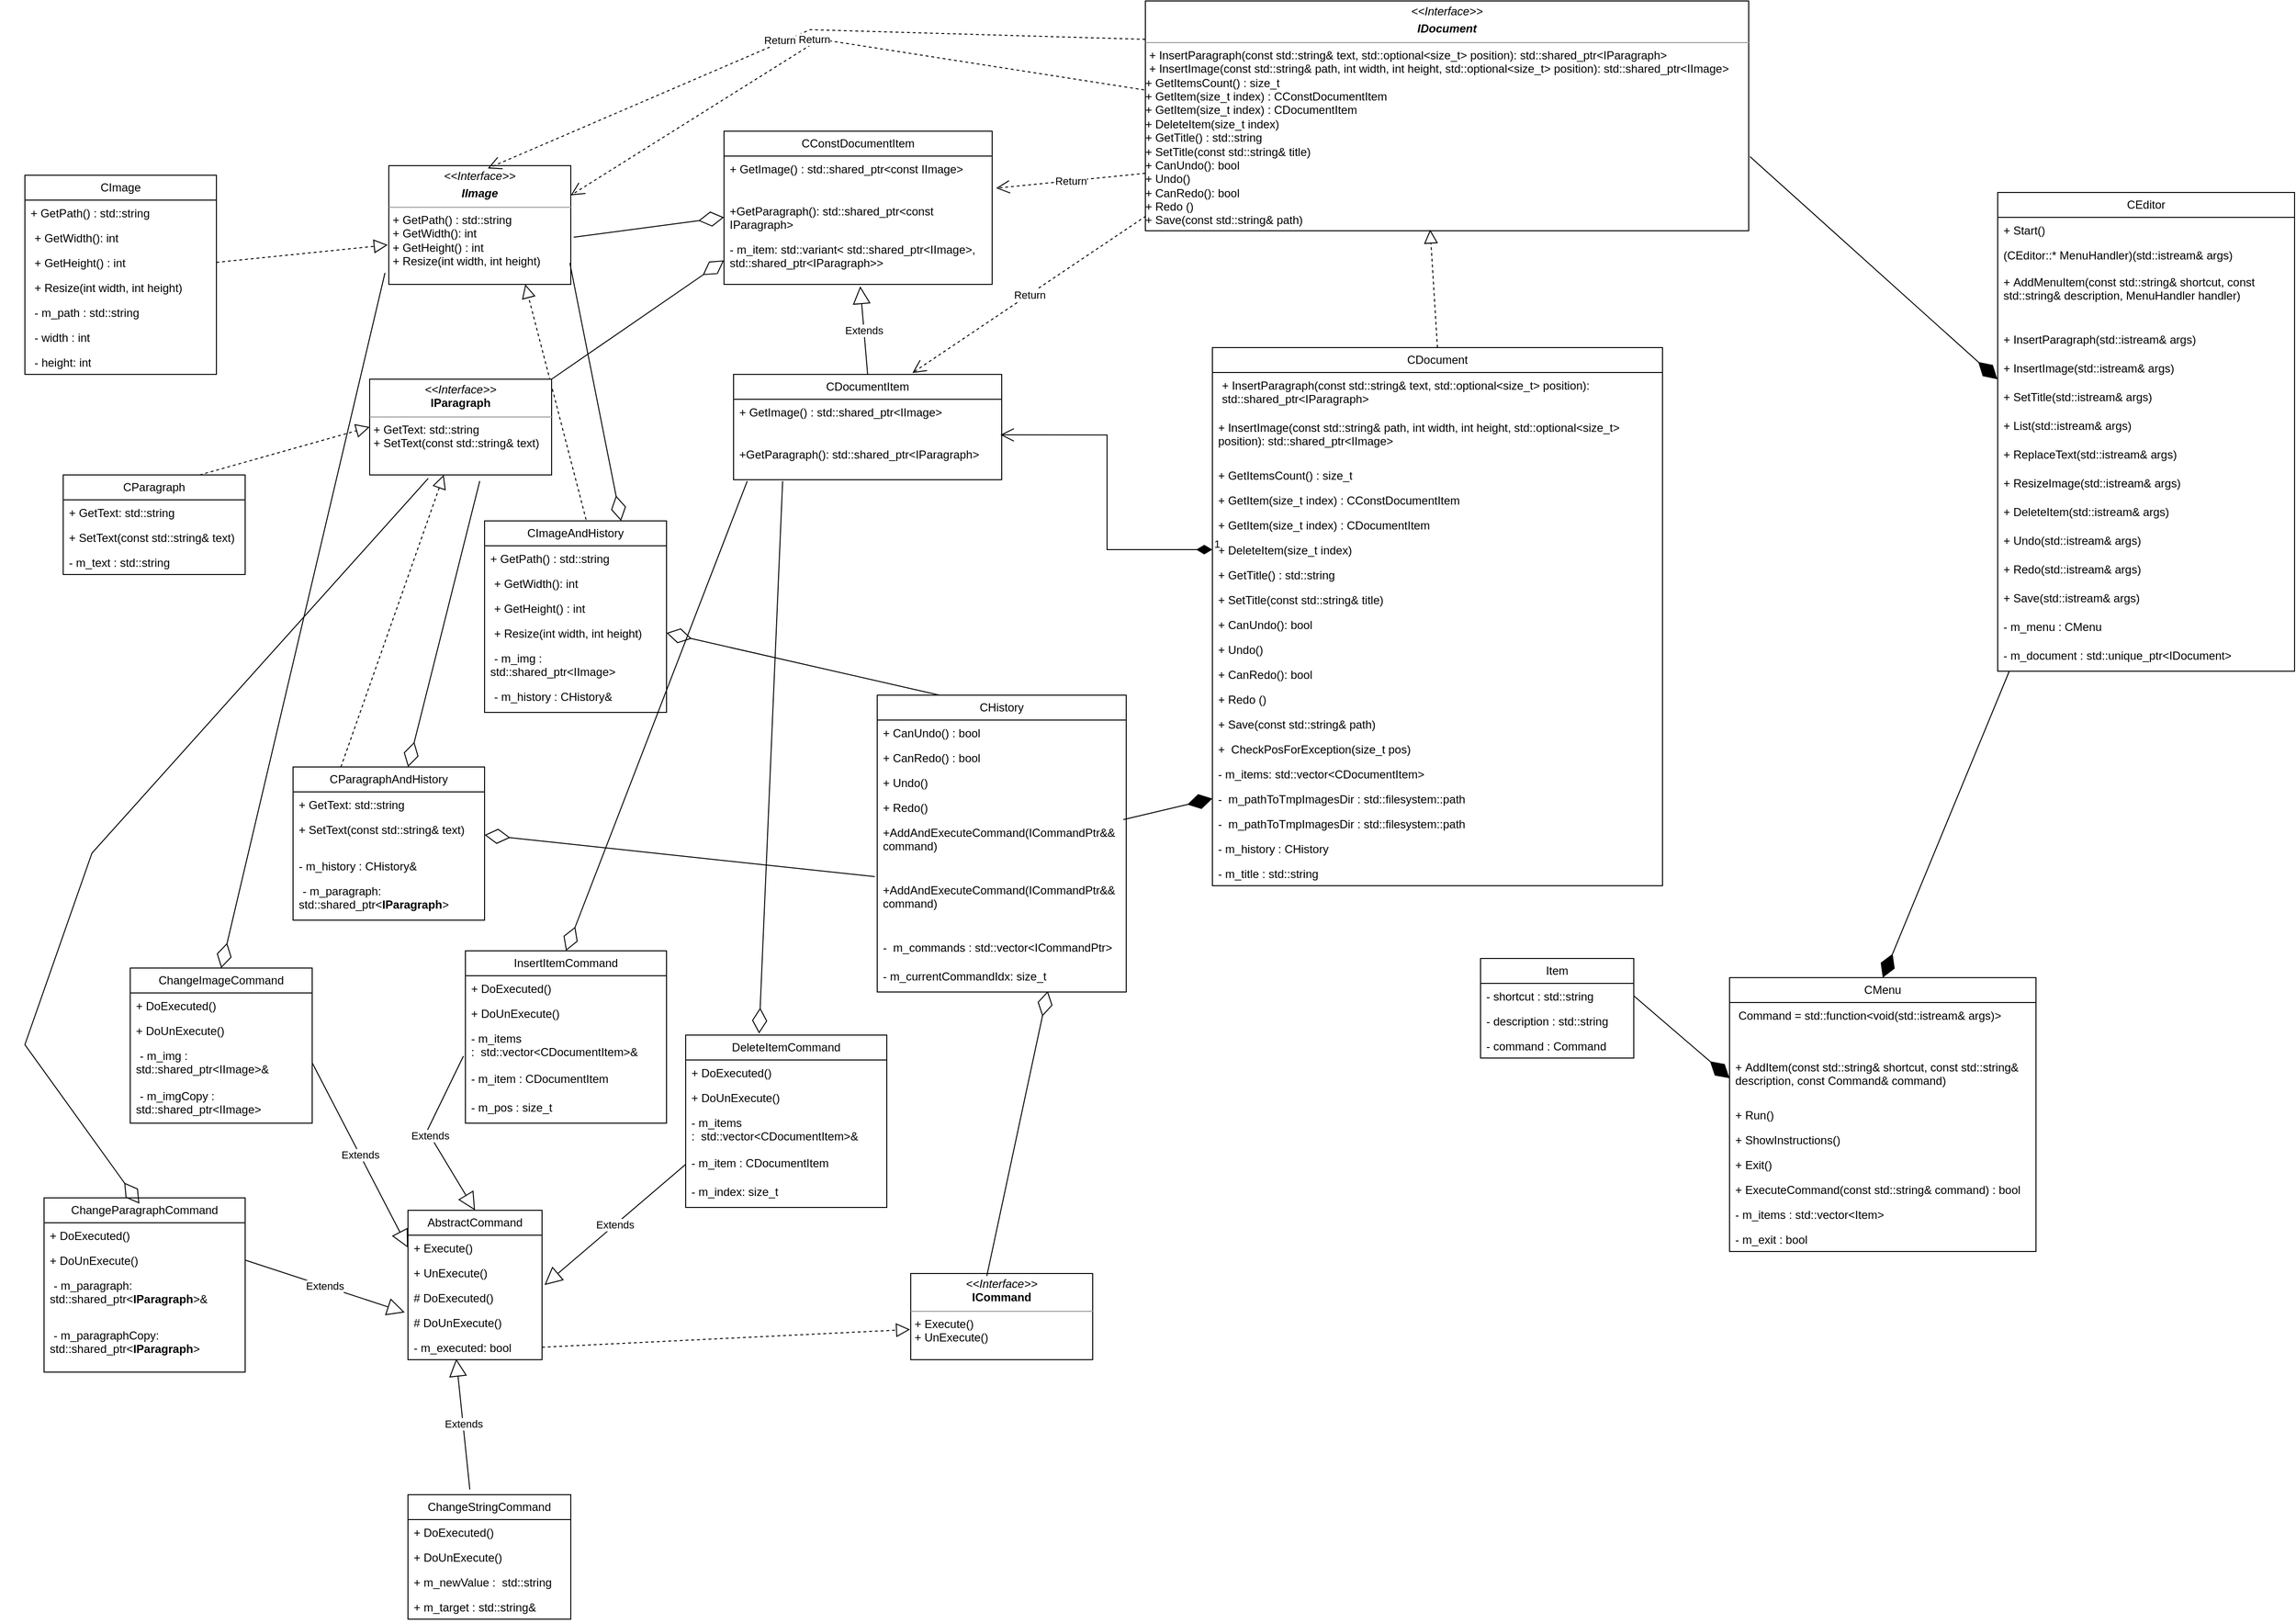 <mxfile version="22.0.8" type="device">
  <diagram name="Страница — 1" id="t-SttzXQSCC-rWzZ8TOx">
    <mxGraphModel dx="2489" dy="479" grid="1" gridSize="10" guides="1" tooltips="1" connect="1" arrows="1" fold="1" page="1" pageScale="1" pageWidth="827" pageHeight="1169" math="0" shadow="0">
      <root>
        <mxCell id="0" />
        <mxCell id="1" parent="0" />
        <mxCell id="7sYmuncNVX-oGqdXBu7q-1" value="&lt;p style=&quot;margin:0px;margin-top:4px;text-align:center;&quot;&gt;&lt;i&gt;&amp;lt;&amp;lt;Interface&amp;gt;&amp;gt;&lt;/i&gt;&lt;br&gt;&lt;/p&gt;&lt;p style=&quot;margin:0px;margin-top:4px;text-align:center;&quot;&gt;&lt;i&gt;&lt;b&gt;IDocument&lt;/b&gt;&lt;/i&gt;&lt;/p&gt;&lt;hr size=&quot;1&quot;&gt;&lt;p style=&quot;margin:0px;margin-left:4px;&quot;&gt;+ InsertParagraph(const std::string&amp;amp; text,&amp;nbsp;&lt;span style=&quot;background-color: initial;&quot;&gt;&lt;span style=&quot;background-color: initial;&quot;&gt;std::optional&amp;lt;size_t&amp;gt; position)&lt;/span&gt;&lt;/span&gt;: std::shared_ptr&amp;lt;IParagraph&amp;gt;&lt;span style=&quot;background-color: initial;&quot;&gt;&amp;nbsp;&lt;/span&gt;&lt;/p&gt;&lt;p style=&quot;margin:0px;margin-left:4px;&quot;&gt;+&amp;nbsp;InsertImage(const std::string&amp;amp; path, int width, int height,&amp;nbsp;&lt;span style=&quot;background-color: initial;&quot;&gt;&lt;span style=&quot;background-color: initial;&quot;&gt;std::optional&amp;lt;size_t&amp;gt; position)&lt;/span&gt;&lt;/span&gt;&lt;span style=&quot;background-color: initial;&quot;&gt;: std::shared_ptr&amp;lt;IImage&amp;gt;&lt;/span&gt;&lt;/p&gt;+ GetItemsCount() : size_t&lt;br&gt;+ GetItem(size_t index) : CConstDocumentItem&lt;br&gt;+ GetItem(size_t index) : CDocumentItem&lt;br&gt;+ DeleteItem(size_t index)&lt;br&gt;+&amp;nbsp;GetTitle() : std::string&lt;br&gt;+&amp;nbsp;SetTitle(const std::string&amp;amp; title)&lt;br&gt;+&amp;nbsp;CanUndo(): bool&lt;br&gt;+ Undo()&lt;br&gt;+&amp;nbsp;CanRedo(): bool&lt;br&gt;+&amp;nbsp;Redo ()&lt;br&gt;+ Save(const std::string&amp;amp; path)" style="verticalAlign=top;align=left;overflow=fill;fontSize=12;fontFamily=Helvetica;html=1;whiteSpace=wrap;" parent="1" vertex="1">
          <mxGeometry x="120" y="20" width="630" height="240" as="geometry" />
        </mxCell>
        <mxCell id="7sYmuncNVX-oGqdXBu7q-2" value="CDocument" style="swimlane;fontStyle=0;childLayout=stackLayout;horizontal=1;startSize=26;fillColor=none;horizontalStack=0;resizeParent=1;resizeParentMax=0;resizeLast=0;collapsible=1;marginBottom=0;whiteSpace=wrap;html=1;" parent="1" vertex="1">
          <mxGeometry x="190" y="382" width="470" height="562" as="geometry" />
        </mxCell>
        <mxCell id="7sYmuncNVX-oGqdXBu7q-3" value="&lt;p style=&quot;border-color: var(--border-color); margin: 0px 0px 0px 4px;&quot;&gt;+ InsertParagraph(const std::string&amp;amp; text,&amp;nbsp;std::optional&amp;lt;size_t&amp;gt; position): std::shared_ptr&amp;lt;IParagraph&amp;gt;&lt;span style=&quot;border-color: var(--border-color); background-color: initial;&quot;&gt;&amp;nbsp;&lt;/span&gt;&lt;/p&gt;&lt;div&gt;&lt;span style=&quot;border-color: var(--border-color); background-color: initial;&quot;&gt;&lt;br&gt;&lt;/span&gt;&lt;/div&gt;" style="text;strokeColor=none;fillColor=none;align=left;verticalAlign=top;spacingLeft=4;spacingRight=4;overflow=hidden;rotatable=0;points=[[0,0.5],[1,0.5]];portConstraint=eastwest;whiteSpace=wrap;html=1;" parent="7sYmuncNVX-oGqdXBu7q-2" vertex="1">
          <mxGeometry y="26" width="470" height="44" as="geometry" />
        </mxCell>
        <mxCell id="7sYmuncNVX-oGqdXBu7q-4" value="+&amp;nbsp;InsertImage(const std::string&amp;amp; path, int width, int height,&amp;nbsp;std::optional&amp;lt;size_t&amp;gt; position)&lt;span style=&quot;border-color: var(--border-color); background-color: initial;&quot;&gt;: std::shared_ptr&amp;lt;IImage&amp;gt;&lt;/span&gt;" style="text;strokeColor=none;fillColor=none;align=left;verticalAlign=top;spacingLeft=4;spacingRight=4;overflow=hidden;rotatable=0;points=[[0,0.5],[1,0.5]];portConstraint=eastwest;whiteSpace=wrap;html=1;" parent="7sYmuncNVX-oGqdXBu7q-2" vertex="1">
          <mxGeometry y="70" width="470" height="50" as="geometry" />
        </mxCell>
        <mxCell id="7sYmuncNVX-oGqdXBu7q-5" value="+ GetItemsCount() : size_t" style="text;strokeColor=none;fillColor=none;align=left;verticalAlign=top;spacingLeft=4;spacingRight=4;overflow=hidden;rotatable=0;points=[[0,0.5],[1,0.5]];portConstraint=eastwest;whiteSpace=wrap;html=1;" parent="7sYmuncNVX-oGqdXBu7q-2" vertex="1">
          <mxGeometry y="120" width="470" height="26" as="geometry" />
        </mxCell>
        <mxCell id="7sYmuncNVX-oGqdXBu7q-7" value="+ GetItem(size_t index) : CConstDocumentItem" style="text;strokeColor=none;fillColor=none;align=left;verticalAlign=top;spacingLeft=4;spacingRight=4;overflow=hidden;rotatable=0;points=[[0,0.5],[1,0.5]];portConstraint=eastwest;whiteSpace=wrap;html=1;" parent="7sYmuncNVX-oGqdXBu7q-2" vertex="1">
          <mxGeometry y="146" width="470" height="26" as="geometry" />
        </mxCell>
        <mxCell id="7sYmuncNVX-oGqdXBu7q-8" value="+ GetItem(size_t index) : CDocumentItem" style="text;strokeColor=none;fillColor=none;align=left;verticalAlign=top;spacingLeft=4;spacingRight=4;overflow=hidden;rotatable=0;points=[[0,0.5],[1,0.5]];portConstraint=eastwest;whiteSpace=wrap;html=1;" parent="7sYmuncNVX-oGqdXBu7q-2" vertex="1">
          <mxGeometry y="172" width="470" height="26" as="geometry" />
        </mxCell>
        <mxCell id="7sYmuncNVX-oGqdXBu7q-9" value="+ DeleteItem(size_t index)" style="text;strokeColor=none;fillColor=none;align=left;verticalAlign=top;spacingLeft=4;spacingRight=4;overflow=hidden;rotatable=0;points=[[0,0.5],[1,0.5]];portConstraint=eastwest;whiteSpace=wrap;html=1;" parent="7sYmuncNVX-oGqdXBu7q-2" vertex="1">
          <mxGeometry y="198" width="470" height="26" as="geometry" />
        </mxCell>
        <mxCell id="7sYmuncNVX-oGqdXBu7q-10" value="+&amp;nbsp;GetTitle() : std::string" style="text;strokeColor=none;fillColor=none;align=left;verticalAlign=top;spacingLeft=4;spacingRight=4;overflow=hidden;rotatable=0;points=[[0,0.5],[1,0.5]];portConstraint=eastwest;whiteSpace=wrap;html=1;" parent="7sYmuncNVX-oGqdXBu7q-2" vertex="1">
          <mxGeometry y="224" width="470" height="26" as="geometry" />
        </mxCell>
        <mxCell id="7sYmuncNVX-oGqdXBu7q-11" value="+&amp;nbsp;SetTitle(const std::string&amp;amp; title)" style="text;strokeColor=none;fillColor=none;align=left;verticalAlign=top;spacingLeft=4;spacingRight=4;overflow=hidden;rotatable=0;points=[[0,0.5],[1,0.5]];portConstraint=eastwest;whiteSpace=wrap;html=1;" parent="7sYmuncNVX-oGqdXBu7q-2" vertex="1">
          <mxGeometry y="250" width="470" height="26" as="geometry" />
        </mxCell>
        <mxCell id="7sYmuncNVX-oGqdXBu7q-12" value="+&amp;nbsp;CanUndo(): bool" style="text;strokeColor=none;fillColor=none;align=left;verticalAlign=top;spacingLeft=4;spacingRight=4;overflow=hidden;rotatable=0;points=[[0,0.5],[1,0.5]];portConstraint=eastwest;whiteSpace=wrap;html=1;" parent="7sYmuncNVX-oGqdXBu7q-2" vertex="1">
          <mxGeometry y="276" width="470" height="26" as="geometry" />
        </mxCell>
        <mxCell id="7sYmuncNVX-oGqdXBu7q-13" value="+ Undo()" style="text;strokeColor=none;fillColor=none;align=left;verticalAlign=top;spacingLeft=4;spacingRight=4;overflow=hidden;rotatable=0;points=[[0,0.5],[1,0.5]];portConstraint=eastwest;whiteSpace=wrap;html=1;" parent="7sYmuncNVX-oGqdXBu7q-2" vertex="1">
          <mxGeometry y="302" width="470" height="26" as="geometry" />
        </mxCell>
        <mxCell id="7sYmuncNVX-oGqdXBu7q-14" value="+&amp;nbsp;CanRedo(): bool" style="text;strokeColor=none;fillColor=none;align=left;verticalAlign=top;spacingLeft=4;spacingRight=4;overflow=hidden;rotatable=0;points=[[0,0.5],[1,0.5]];portConstraint=eastwest;whiteSpace=wrap;html=1;" parent="7sYmuncNVX-oGqdXBu7q-2" vertex="1">
          <mxGeometry y="328" width="470" height="26" as="geometry" />
        </mxCell>
        <mxCell id="7sYmuncNVX-oGqdXBu7q-15" value="+&amp;nbsp;Redo ()" style="text;strokeColor=none;fillColor=none;align=left;verticalAlign=top;spacingLeft=4;spacingRight=4;overflow=hidden;rotatable=0;points=[[0,0.5],[1,0.5]];portConstraint=eastwest;whiteSpace=wrap;html=1;" parent="7sYmuncNVX-oGqdXBu7q-2" vertex="1">
          <mxGeometry y="354" width="470" height="26" as="geometry" />
        </mxCell>
        <mxCell id="7sYmuncNVX-oGqdXBu7q-16" value="+ Save(const std::string&amp;amp; path)" style="text;strokeColor=none;fillColor=none;align=left;verticalAlign=top;spacingLeft=4;spacingRight=4;overflow=hidden;rotatable=0;points=[[0,0.5],[1,0.5]];portConstraint=eastwest;whiteSpace=wrap;html=1;" parent="7sYmuncNVX-oGqdXBu7q-2" vertex="1">
          <mxGeometry y="380" width="470" height="26" as="geometry" />
        </mxCell>
        <mxCell id="7sYmuncNVX-oGqdXBu7q-37" value="+&amp;nbsp;&amp;nbsp;CheckPosForException(size_t pos)" style="text;strokeColor=none;fillColor=none;align=left;verticalAlign=top;spacingLeft=4;spacingRight=4;overflow=hidden;rotatable=0;points=[[0,0.5],[1,0.5]];portConstraint=eastwest;whiteSpace=wrap;html=1;" parent="7sYmuncNVX-oGqdXBu7q-2" vertex="1">
          <mxGeometry y="406" width="470" height="26" as="geometry" />
        </mxCell>
        <mxCell id="7sYmuncNVX-oGqdXBu7q-33" value="- m_items: std::vector&amp;lt;CDocumentItem&amp;gt;" style="text;strokeColor=none;fillColor=none;align=left;verticalAlign=top;spacingLeft=4;spacingRight=4;overflow=hidden;rotatable=0;points=[[0,0.5],[1,0.5]];portConstraint=eastwest;whiteSpace=wrap;html=1;" parent="7sYmuncNVX-oGqdXBu7q-2" vertex="1">
          <mxGeometry y="432" width="470" height="26" as="geometry" />
        </mxCell>
        <mxCell id="7sYmuncNVX-oGqdXBu7q-34" value="-&amp;nbsp;&amp;nbsp;m_pathToTmpImagesDir :&amp;nbsp;std::filesystem::path&lt;span style=&quot;background-color: initial;&quot;&gt;&lt;br&gt;&lt;br&gt;&lt;/span&gt;" style="text;strokeColor=none;fillColor=none;align=left;verticalAlign=top;spacingLeft=4;spacingRight=4;overflow=hidden;rotatable=0;points=[[0,0.5],[1,0.5]];portConstraint=eastwest;whiteSpace=wrap;html=1;" parent="7sYmuncNVX-oGqdXBu7q-2" vertex="1">
          <mxGeometry y="458" width="470" height="26" as="geometry" />
        </mxCell>
        <mxCell id="7sYmuncNVX-oGqdXBu7q-35" value="-&amp;nbsp;&amp;nbsp;m_pathToTmpImagesDir :&amp;nbsp;std::filesystem::path&lt;span style=&quot;background-color: initial;&quot;&gt;&lt;br&gt;&lt;br&gt;&lt;/span&gt;" style="text;strokeColor=none;fillColor=none;align=left;verticalAlign=top;spacingLeft=4;spacingRight=4;overflow=hidden;rotatable=0;points=[[0,0.5],[1,0.5]];portConstraint=eastwest;whiteSpace=wrap;html=1;" parent="7sYmuncNVX-oGqdXBu7q-2" vertex="1">
          <mxGeometry y="484" width="470" height="26" as="geometry" />
        </mxCell>
        <mxCell id="7sYmuncNVX-oGqdXBu7q-36" value="- m_history :&amp;nbsp;CHistory&amp;nbsp;&lt;span style=&quot;background-color: initial;&quot;&gt;&lt;br&gt;&lt;/span&gt;" style="text;strokeColor=none;fillColor=none;align=left;verticalAlign=top;spacingLeft=4;spacingRight=4;overflow=hidden;rotatable=0;points=[[0,0.5],[1,0.5]];portConstraint=eastwest;whiteSpace=wrap;html=1;" parent="7sYmuncNVX-oGqdXBu7q-2" vertex="1">
          <mxGeometry y="510" width="470" height="26" as="geometry" />
        </mxCell>
        <mxCell id="7sYmuncNVX-oGqdXBu7q-38" value="- m_title : std::string&lt;span style=&quot;background-color: initial;&quot;&gt;&lt;br&gt;&lt;/span&gt;" style="text;strokeColor=none;fillColor=none;align=left;verticalAlign=top;spacingLeft=4;spacingRight=4;overflow=hidden;rotatable=0;points=[[0,0.5],[1,0.5]];portConstraint=eastwest;whiteSpace=wrap;html=1;" parent="7sYmuncNVX-oGqdXBu7q-2" vertex="1">
          <mxGeometry y="536" width="470" height="26" as="geometry" />
        </mxCell>
        <mxCell id="7sYmuncNVX-oGqdXBu7q-6" value="" style="endArrow=block;dashed=1;endFill=0;endSize=12;html=1;rounded=0;entryX=0.472;entryY=0.995;entryDx=0;entryDy=0;entryPerimeter=0;exitX=0.5;exitY=0;exitDx=0;exitDy=0;" parent="1" source="7sYmuncNVX-oGqdXBu7q-2" target="7sYmuncNVX-oGqdXBu7q-1" edge="1">
          <mxGeometry width="160" relative="1" as="geometry">
            <mxPoint x="280" y="330" as="sourcePoint" />
            <mxPoint x="440" y="330" as="targetPoint" />
          </mxGeometry>
        </mxCell>
        <mxCell id="7sYmuncNVX-oGqdXBu7q-17" value="CConstDocumentItem" style="swimlane;fontStyle=0;childLayout=stackLayout;horizontal=1;startSize=26;fillColor=none;horizontalStack=0;resizeParent=1;resizeParentMax=0;resizeLast=0;collapsible=1;marginBottom=0;whiteSpace=wrap;html=1;" parent="1" vertex="1">
          <mxGeometry x="-320" y="156" width="280" height="160" as="geometry" />
        </mxCell>
        <mxCell id="7sYmuncNVX-oGqdXBu7q-18" value="+&amp;nbsp;GetImage() :&amp;nbsp;std::shared_ptr&amp;lt;const IImage&amp;gt;" style="text;strokeColor=none;fillColor=none;align=left;verticalAlign=top;spacingLeft=4;spacingRight=4;overflow=hidden;rotatable=0;points=[[0,0.5],[1,0.5]];portConstraint=eastwest;whiteSpace=wrap;html=1;" parent="7sYmuncNVX-oGqdXBu7q-17" vertex="1">
          <mxGeometry y="26" width="280" height="44" as="geometry" />
        </mxCell>
        <mxCell id="7sYmuncNVX-oGqdXBu7q-19" value="+GetParagraph(): std::shared_ptr&amp;lt;const IParagraph&amp;gt;" style="text;strokeColor=none;fillColor=none;align=left;verticalAlign=top;spacingLeft=4;spacingRight=4;overflow=hidden;rotatable=0;points=[[0,0.5],[1,0.5]];portConstraint=eastwest;whiteSpace=wrap;html=1;" parent="7sYmuncNVX-oGqdXBu7q-17" vertex="1">
          <mxGeometry y="70" width="280" height="40" as="geometry" />
        </mxCell>
        <mxCell id="7sYmuncNVX-oGqdXBu7q-20" value="-&amp;nbsp;m_item:&amp;nbsp;std::variant&amp;lt; std::shared_ptr&amp;lt;IImage&amp;gt;, std::shared_ptr&amp;lt;IParagraph&amp;gt;&amp;gt;" style="text;strokeColor=none;fillColor=none;align=left;verticalAlign=top;spacingLeft=4;spacingRight=4;overflow=hidden;rotatable=0;points=[[0,0.5],[1,0.5]];portConstraint=eastwest;whiteSpace=wrap;html=1;" parent="7sYmuncNVX-oGqdXBu7q-17" vertex="1">
          <mxGeometry y="110" width="280" height="50" as="geometry" />
        </mxCell>
        <mxCell id="7sYmuncNVX-oGqdXBu7q-27" value="CDocumentItem" style="swimlane;fontStyle=0;childLayout=stackLayout;horizontal=1;startSize=26;fillColor=none;horizontalStack=0;resizeParent=1;resizeParentMax=0;resizeLast=0;collapsible=1;marginBottom=0;whiteSpace=wrap;html=1;" parent="1" vertex="1">
          <mxGeometry x="-310" y="410" width="280" height="110" as="geometry" />
        </mxCell>
        <mxCell id="7sYmuncNVX-oGqdXBu7q-28" value="+&amp;nbsp;GetImage() :&amp;nbsp;std::shared_ptr&amp;lt;IImage&amp;gt;" style="text;strokeColor=none;fillColor=none;align=left;verticalAlign=top;spacingLeft=4;spacingRight=4;overflow=hidden;rotatable=0;points=[[0,0.5],[1,0.5]];portConstraint=eastwest;whiteSpace=wrap;html=1;" parent="7sYmuncNVX-oGqdXBu7q-27" vertex="1">
          <mxGeometry y="26" width="280" height="44" as="geometry" />
        </mxCell>
        <mxCell id="7sYmuncNVX-oGqdXBu7q-29" value="+GetParagraph(): std::shared_ptr&amp;lt;IParagraph&amp;gt;" style="text;strokeColor=none;fillColor=none;align=left;verticalAlign=top;spacingLeft=4;spacingRight=4;overflow=hidden;rotatable=0;points=[[0,0.5],[1,0.5]];portConstraint=eastwest;whiteSpace=wrap;html=1;" parent="7sYmuncNVX-oGqdXBu7q-27" vertex="1">
          <mxGeometry y="70" width="280" height="40" as="geometry" />
        </mxCell>
        <mxCell id="7sYmuncNVX-oGqdXBu7q-22" value="Return" style="endArrow=open;endSize=12;dashed=1;html=1;rounded=0;exitX=0;exitY=0.75;exitDx=0;exitDy=0;entryX=1.015;entryY=0.762;entryDx=0;entryDy=0;entryPerimeter=0;" parent="1" source="7sYmuncNVX-oGqdXBu7q-1" target="7sYmuncNVX-oGqdXBu7q-18" edge="1">
          <mxGeometry width="160" relative="1" as="geometry">
            <mxPoint x="30" y="280" as="sourcePoint" />
            <mxPoint x="190" y="280" as="targetPoint" />
          </mxGeometry>
        </mxCell>
        <mxCell id="7sYmuncNVX-oGqdXBu7q-32" value="Return" style="endArrow=open;endSize=12;dashed=1;html=1;rounded=0;exitX=0.001;exitY=0.936;exitDx=0;exitDy=0;entryX=0.667;entryY=-0.014;entryDx=0;entryDy=0;entryPerimeter=0;exitPerimeter=0;" parent="1" source="7sYmuncNVX-oGqdXBu7q-1" target="7sYmuncNVX-oGqdXBu7q-27" edge="1">
          <mxGeometry width="160" relative="1" as="geometry">
            <mxPoint x="-60" y="410" as="sourcePoint" />
            <mxPoint x="98" y="327" as="targetPoint" />
          </mxGeometry>
        </mxCell>
        <mxCell id="7sYmuncNVX-oGqdXBu7q-31" value="Extends" style="endArrow=block;endSize=16;endFill=0;html=1;rounded=0;entryX=0.508;entryY=1.04;entryDx=0;entryDy=0;entryPerimeter=0;exitX=0.5;exitY=0;exitDx=0;exitDy=0;" parent="1" source="7sYmuncNVX-oGqdXBu7q-27" target="7sYmuncNVX-oGqdXBu7q-20" edge="1">
          <mxGeometry width="160" relative="1" as="geometry">
            <mxPoint x="30" y="480" as="sourcePoint" />
            <mxPoint x="190" y="480" as="targetPoint" />
          </mxGeometry>
        </mxCell>
        <mxCell id="7sYmuncNVX-oGqdXBu7q-39" value="1" style="endArrow=open;html=1;endSize=12;startArrow=diamondThin;startSize=14;startFill=1;edgeStyle=orthogonalEdgeStyle;align=left;verticalAlign=bottom;rounded=0;entryX=0.995;entryY=0.845;entryDx=0;entryDy=0;entryPerimeter=0;exitX=0;exitY=0.5;exitDx=0;exitDy=0;" parent="1" source="7sYmuncNVX-oGqdXBu7q-9" target="7sYmuncNVX-oGqdXBu7q-28" edge="1">
          <mxGeometry x="-1" y="3" relative="1" as="geometry">
            <mxPoint x="130" y="600" as="sourcePoint" />
            <mxPoint x="290" y="600" as="targetPoint" />
          </mxGeometry>
        </mxCell>
        <mxCell id="7sYmuncNVX-oGqdXBu7q-40" value="&lt;p style=&quot;margin:0px;margin-top:4px;text-align:center;&quot;&gt;&lt;i&gt;&amp;lt;&amp;lt;Interface&amp;gt;&amp;gt;&lt;/i&gt;&lt;br&gt;&lt;/p&gt;&lt;p style=&quot;margin:0px;margin-top:4px;text-align:center;&quot;&gt;&lt;i&gt;&lt;b&gt;IImage&lt;/b&gt;&lt;/i&gt;&lt;/p&gt;&lt;hr size=&quot;1&quot;&gt;&lt;p style=&quot;margin:0px;margin-left:4px;&quot;&gt;+ GetPath() : std::string&lt;br&gt;+ GetWidth(): int&lt;/p&gt;&lt;p style=&quot;margin:0px;margin-left:4px;&quot;&gt;+ GetHeight() : int&lt;/p&gt;&lt;p style=&quot;margin:0px;margin-left:4px;&quot;&gt;+&amp;nbsp;Resize(int width, int height)&lt;/p&gt;" style="verticalAlign=top;align=left;overflow=fill;fontSize=12;fontFamily=Helvetica;html=1;whiteSpace=wrap;" parent="1" vertex="1">
          <mxGeometry x="-670" y="192" width="190" height="124" as="geometry" />
        </mxCell>
        <mxCell id="7sYmuncNVX-oGqdXBu7q-41" value="" style="endArrow=diamondThin;endFill=0;endSize=24;html=1;rounded=0;entryX=0;entryY=0.5;entryDx=0;entryDy=0;exitX=1.016;exitY=0.603;exitDx=0;exitDy=0;exitPerimeter=0;" parent="1" source="7sYmuncNVX-oGqdXBu7q-40" target="7sYmuncNVX-oGqdXBu7q-19" edge="1">
          <mxGeometry width="160" relative="1" as="geometry">
            <mxPoint x="-420" y="410" as="sourcePoint" />
            <mxPoint x="-260" y="410" as="targetPoint" />
          </mxGeometry>
        </mxCell>
        <mxCell id="7sYmuncNVX-oGqdXBu7q-43" value="CImage" style="swimlane;fontStyle=0;childLayout=stackLayout;horizontal=1;startSize=26;fillColor=none;horizontalStack=0;resizeParent=1;resizeParentMax=0;resizeLast=0;collapsible=1;marginBottom=0;whiteSpace=wrap;html=1;" parent="1" vertex="1">
          <mxGeometry x="-1050" y="202" width="200" height="208" as="geometry" />
        </mxCell>
        <mxCell id="7sYmuncNVX-oGqdXBu7q-44" value="+ GetPath() : std::string" style="text;strokeColor=none;fillColor=none;align=left;verticalAlign=top;spacingLeft=4;spacingRight=4;overflow=hidden;rotatable=0;points=[[0,0.5],[1,0.5]];portConstraint=eastwest;whiteSpace=wrap;html=1;" parent="7sYmuncNVX-oGqdXBu7q-43" vertex="1">
          <mxGeometry y="26" width="200" height="26" as="geometry" />
        </mxCell>
        <mxCell id="7sYmuncNVX-oGqdXBu7q-45" value="&lt;p style=&quot;border-color: var(--border-color); margin: 0px 0px 0px 4px;&quot;&gt;+ GetWidth(): int&lt;/p&gt;&lt;div&gt;&lt;br&gt;&lt;/div&gt;" style="text;strokeColor=none;fillColor=none;align=left;verticalAlign=top;spacingLeft=4;spacingRight=4;overflow=hidden;rotatable=0;points=[[0,0.5],[1,0.5]];portConstraint=eastwest;whiteSpace=wrap;html=1;" parent="7sYmuncNVX-oGqdXBu7q-43" vertex="1">
          <mxGeometry y="52" width="200" height="26" as="geometry" />
        </mxCell>
        <mxCell id="7sYmuncNVX-oGqdXBu7q-46" value="&lt;p style=&quot;border-color: var(--border-color); margin: 0px 0px 0px 4px;&quot;&gt;+ GetHeight() : int&lt;/p&gt;&lt;div&gt;&lt;br&gt;&lt;/div&gt;" style="text;strokeColor=none;fillColor=none;align=left;verticalAlign=top;spacingLeft=4;spacingRight=4;overflow=hidden;rotatable=0;points=[[0,0.5],[1,0.5]];portConstraint=eastwest;whiteSpace=wrap;html=1;" parent="7sYmuncNVX-oGqdXBu7q-43" vertex="1">
          <mxGeometry y="78" width="200" height="26" as="geometry" />
        </mxCell>
        <mxCell id="7sYmuncNVX-oGqdXBu7q-47" value="&lt;p style=&quot;border-color: var(--border-color); margin: 0px 0px 0px 4px;&quot;&gt;+&amp;nbsp;Resize(int width, int height)&lt;br&gt;&lt;/p&gt;" style="text;strokeColor=none;fillColor=none;align=left;verticalAlign=top;spacingLeft=4;spacingRight=4;overflow=hidden;rotatable=0;points=[[0,0.5],[1,0.5]];portConstraint=eastwest;whiteSpace=wrap;html=1;" parent="7sYmuncNVX-oGqdXBu7q-43" vertex="1">
          <mxGeometry y="104" width="200" height="26" as="geometry" />
        </mxCell>
        <mxCell id="7sYmuncNVX-oGqdXBu7q-49" value="&lt;p style=&quot;border-color: var(--border-color); margin: 0px 0px 0px 4px;&quot;&gt;- m_path : std::string&lt;/p&gt;" style="text;strokeColor=none;fillColor=none;align=left;verticalAlign=top;spacingLeft=4;spacingRight=4;overflow=hidden;rotatable=0;points=[[0,0.5],[1,0.5]];portConstraint=eastwest;whiteSpace=wrap;html=1;" parent="7sYmuncNVX-oGqdXBu7q-43" vertex="1">
          <mxGeometry y="130" width="200" height="26" as="geometry" />
        </mxCell>
        <mxCell id="7sYmuncNVX-oGqdXBu7q-50" value="&lt;p style=&quot;border-color: var(--border-color); margin: 0px 0px 0px 4px;&quot;&gt;- width : int&lt;/p&gt;" style="text;strokeColor=none;fillColor=none;align=left;verticalAlign=top;spacingLeft=4;spacingRight=4;overflow=hidden;rotatable=0;points=[[0,0.5],[1,0.5]];portConstraint=eastwest;whiteSpace=wrap;html=1;" parent="7sYmuncNVX-oGqdXBu7q-43" vertex="1">
          <mxGeometry y="156" width="200" height="26" as="geometry" />
        </mxCell>
        <mxCell id="7sYmuncNVX-oGqdXBu7q-51" value="&lt;p style=&quot;border-color: var(--border-color); margin: 0px 0px 0px 4px;&quot;&gt;- height: int&lt;/p&gt;" style="text;strokeColor=none;fillColor=none;align=left;verticalAlign=top;spacingLeft=4;spacingRight=4;overflow=hidden;rotatable=0;points=[[0,0.5],[1,0.5]];portConstraint=eastwest;whiteSpace=wrap;html=1;" parent="7sYmuncNVX-oGqdXBu7q-43" vertex="1">
          <mxGeometry y="182" width="200" height="26" as="geometry" />
        </mxCell>
        <mxCell id="7sYmuncNVX-oGqdXBu7q-53" value="" style="endArrow=block;dashed=1;endFill=0;endSize=12;html=1;rounded=0;exitX=1;exitY=0.5;exitDx=0;exitDy=0;entryX=-0.006;entryY=0.668;entryDx=0;entryDy=0;entryPerimeter=0;" parent="1" source="7sYmuncNVX-oGqdXBu7q-46" target="7sYmuncNVX-oGqdXBu7q-40" edge="1">
          <mxGeometry width="160" relative="1" as="geometry">
            <mxPoint x="-720" y="340" as="sourcePoint" />
            <mxPoint x="-560" y="340" as="targetPoint" />
          </mxGeometry>
        </mxCell>
        <mxCell id="7sYmuncNVX-oGqdXBu7q-83" value="" style="endArrow=block;dashed=1;endFill=0;endSize=12;html=1;rounded=0;exitX=0.558;exitY=-0.006;exitDx=0;exitDy=0;entryX=0.75;entryY=1;entryDx=0;entryDy=0;exitPerimeter=0;" parent="1" source="7sYmuncNVX-oGqdXBu7q-74" target="7sYmuncNVX-oGqdXBu7q-40" edge="1">
          <mxGeometry width="160" relative="1" as="geometry">
            <mxPoint x="-840" y="303" as="sourcePoint" />
            <mxPoint x="-661" y="285" as="targetPoint" />
          </mxGeometry>
        </mxCell>
        <mxCell id="7sYmuncNVX-oGqdXBu7q-55" value="&lt;p style=&quot;margin:0px;margin-top:4px;text-align:center;&quot;&gt;&lt;i&gt;&amp;lt;&amp;lt;Interface&amp;gt;&amp;gt;&lt;/i&gt;&lt;br&gt;&lt;b&gt;IParagraph&lt;/b&gt;&lt;/p&gt;&lt;hr size=&quot;1&quot;&gt;&lt;p style=&quot;margin:0px;margin-left:4px;&quot;&gt;+ GetText: std::string&lt;br&gt;+ SetText(const std::string&amp;amp; text)&lt;/p&gt;" style="verticalAlign=top;align=left;overflow=fill;fontSize=12;fontFamily=Helvetica;html=1;whiteSpace=wrap;" parent="1" vertex="1">
          <mxGeometry x="-690" y="415" width="190" height="100" as="geometry" />
        </mxCell>
        <mxCell id="7sYmuncNVX-oGqdXBu7q-56" value="" style="endArrow=diamondThin;endFill=0;endSize=24;html=1;rounded=0;entryX=0;entryY=0.5;entryDx=0;entryDy=0;exitX=1;exitY=0;exitDx=0;exitDy=0;" parent="1" source="7sYmuncNVX-oGqdXBu7q-55" target="7sYmuncNVX-oGqdXBu7q-20" edge="1">
          <mxGeometry width="160" relative="1" as="geometry">
            <mxPoint x="-310" y="310" as="sourcePoint" />
            <mxPoint x="-150" y="310" as="targetPoint" />
          </mxGeometry>
        </mxCell>
        <mxCell id="7sYmuncNVX-oGqdXBu7q-57" value="Return" style="endArrow=open;endSize=12;dashed=1;html=1;rounded=0;entryX=0.544;entryY=0.023;entryDx=0;entryDy=0;entryPerimeter=0;exitX=0;exitY=0.167;exitDx=0;exitDy=0;exitPerimeter=0;" parent="1" source="7sYmuncNVX-oGqdXBu7q-1" target="7sYmuncNVX-oGqdXBu7q-40" edge="1">
          <mxGeometry x="0.071" y="-3" width="160" relative="1" as="geometry">
            <mxPoint x="-510" y="165.692" as="sourcePoint" />
            <mxPoint x="86.22" y="-20.0" as="targetPoint" />
            <Array as="points">
              <mxPoint x="-230" y="50" />
            </Array>
            <mxPoint as="offset" />
          </mxGeometry>
        </mxCell>
        <mxCell id="7sYmuncNVX-oGqdXBu7q-58" value="Return" style="endArrow=open;endSize=12;dashed=1;html=1;rounded=0;entryX=1;entryY=0.25;entryDx=0;entryDy=0;exitX=-0.002;exitY=0.387;exitDx=0;exitDy=0;exitPerimeter=0;" parent="1" source="7sYmuncNVX-oGqdXBu7q-1" target="7sYmuncNVX-oGqdXBu7q-40" edge="1">
          <mxGeometry x="0.071" y="-3" width="160" relative="1" as="geometry">
            <mxPoint x="-498" y="204" as="sourcePoint" />
            <mxPoint x="126" y="63" as="targetPoint" />
            <Array as="points">
              <mxPoint x="-220" y="60" />
            </Array>
            <mxPoint as="offset" />
          </mxGeometry>
        </mxCell>
        <mxCell id="7sYmuncNVX-oGqdXBu7q-59" value="CParagraph" style="swimlane;fontStyle=0;childLayout=stackLayout;horizontal=1;startSize=26;fillColor=none;horizontalStack=0;resizeParent=1;resizeParentMax=0;resizeLast=0;collapsible=1;marginBottom=0;whiteSpace=wrap;html=1;" parent="1" vertex="1">
          <mxGeometry x="-1010" y="515" width="190" height="104" as="geometry" />
        </mxCell>
        <mxCell id="7sYmuncNVX-oGqdXBu7q-60" value="+ GetText: std::string" style="text;strokeColor=none;fillColor=none;align=left;verticalAlign=top;spacingLeft=4;spacingRight=4;overflow=hidden;rotatable=0;points=[[0,0.5],[1,0.5]];portConstraint=eastwest;whiteSpace=wrap;html=1;" parent="7sYmuncNVX-oGqdXBu7q-59" vertex="1">
          <mxGeometry y="26" width="190" height="26" as="geometry" />
        </mxCell>
        <mxCell id="7sYmuncNVX-oGqdXBu7q-61" value="+ SetText(const std::string&amp;amp; text)" style="text;strokeColor=none;fillColor=none;align=left;verticalAlign=top;spacingLeft=4;spacingRight=4;overflow=hidden;rotatable=0;points=[[0,0.5],[1,0.5]];portConstraint=eastwest;whiteSpace=wrap;html=1;" parent="7sYmuncNVX-oGqdXBu7q-59" vertex="1">
          <mxGeometry y="52" width="190" height="26" as="geometry" />
        </mxCell>
        <mxCell id="7sYmuncNVX-oGqdXBu7q-62" value="- m_text : std::string" style="text;strokeColor=none;fillColor=none;align=left;verticalAlign=top;spacingLeft=4;spacingRight=4;overflow=hidden;rotatable=0;points=[[0,0.5],[1,0.5]];portConstraint=eastwest;whiteSpace=wrap;html=1;" parent="7sYmuncNVX-oGqdXBu7q-59" vertex="1">
          <mxGeometry y="78" width="190" height="26" as="geometry" />
        </mxCell>
        <mxCell id="7sYmuncNVX-oGqdXBu7q-63" value="" style="endArrow=block;dashed=1;endFill=0;endSize=12;html=1;rounded=0;exitX=0.75;exitY=0;exitDx=0;exitDy=0;entryX=0;entryY=0.5;entryDx=0;entryDy=0;" parent="1" source="7sYmuncNVX-oGqdXBu7q-59" target="7sYmuncNVX-oGqdXBu7q-55" edge="1">
          <mxGeometry width="160" relative="1" as="geometry">
            <mxPoint x="-640" y="500" as="sourcePoint" />
            <mxPoint x="-480" y="500" as="targetPoint" />
          </mxGeometry>
        </mxCell>
        <mxCell id="7sYmuncNVX-oGqdXBu7q-91" value="" style="endArrow=block;dashed=1;endFill=0;endSize=12;html=1;rounded=0;exitX=0.25;exitY=0;exitDx=0;exitDy=0;" parent="1" source="7sYmuncNVX-oGqdXBu7q-84" target="7sYmuncNVX-oGqdXBu7q-55" edge="1">
          <mxGeometry width="160" relative="1" as="geometry">
            <mxPoint x="-857" y="525" as="sourcePoint" />
            <mxPoint x="-680" y="475" as="targetPoint" />
          </mxGeometry>
        </mxCell>
        <mxCell id="7sYmuncNVX-oGqdXBu7q-64" value="CHistory" style="swimlane;fontStyle=0;childLayout=stackLayout;horizontal=1;startSize=26;fillColor=none;horizontalStack=0;resizeParent=1;resizeParentMax=0;resizeLast=0;collapsible=1;marginBottom=0;whiteSpace=wrap;html=1;" parent="1" vertex="1">
          <mxGeometry x="-160" y="745" width="260" height="310" as="geometry" />
        </mxCell>
        <mxCell id="7sYmuncNVX-oGqdXBu7q-65" value="+&amp;nbsp;CanUndo() : bool" style="text;strokeColor=none;fillColor=none;align=left;verticalAlign=top;spacingLeft=4;spacingRight=4;overflow=hidden;rotatable=0;points=[[0,0.5],[1,0.5]];portConstraint=eastwest;whiteSpace=wrap;html=1;" parent="7sYmuncNVX-oGqdXBu7q-64" vertex="1">
          <mxGeometry y="26" width="260" height="26" as="geometry" />
        </mxCell>
        <mxCell id="7sYmuncNVX-oGqdXBu7q-66" value="+ CanRedo() : bool" style="text;strokeColor=none;fillColor=none;align=left;verticalAlign=top;spacingLeft=4;spacingRight=4;overflow=hidden;rotatable=0;points=[[0,0.5],[1,0.5]];portConstraint=eastwest;whiteSpace=wrap;html=1;" parent="7sYmuncNVX-oGqdXBu7q-64" vertex="1">
          <mxGeometry y="52" width="260" height="26" as="geometry" />
        </mxCell>
        <mxCell id="7sYmuncNVX-oGqdXBu7q-67" value="+&amp;nbsp;Undo()" style="text;strokeColor=none;fillColor=none;align=left;verticalAlign=top;spacingLeft=4;spacingRight=4;overflow=hidden;rotatable=0;points=[[0,0.5],[1,0.5]];portConstraint=eastwest;whiteSpace=wrap;html=1;" parent="7sYmuncNVX-oGqdXBu7q-64" vertex="1">
          <mxGeometry y="78" width="260" height="26" as="geometry" />
        </mxCell>
        <mxCell id="7sYmuncNVX-oGqdXBu7q-68" value="+ Redo()" style="text;strokeColor=none;fillColor=none;align=left;verticalAlign=top;spacingLeft=4;spacingRight=4;overflow=hidden;rotatable=0;points=[[0,0.5],[1,0.5]];portConstraint=eastwest;whiteSpace=wrap;html=1;" parent="7sYmuncNVX-oGqdXBu7q-64" vertex="1">
          <mxGeometry y="104" width="260" height="26" as="geometry" />
        </mxCell>
        <mxCell id="7sYmuncNVX-oGqdXBu7q-69" value="+AddAndExecuteCommand(ICommandPtr&amp;amp;&amp;amp; command)" style="text;strokeColor=none;fillColor=none;align=left;verticalAlign=top;spacingLeft=4;spacingRight=4;overflow=hidden;rotatable=0;points=[[0,0.5],[1,0.5]];portConstraint=eastwest;whiteSpace=wrap;html=1;" parent="7sYmuncNVX-oGqdXBu7q-64" vertex="1">
          <mxGeometry y="130" width="260" height="60" as="geometry" />
        </mxCell>
        <mxCell id="7sYmuncNVX-oGqdXBu7q-70" value="+AddAndExecuteCommand(ICommandPtr&amp;amp;&amp;amp; command)" style="text;strokeColor=none;fillColor=none;align=left;verticalAlign=top;spacingLeft=4;spacingRight=4;overflow=hidden;rotatable=0;points=[[0,0.5],[1,0.5]];portConstraint=eastwest;whiteSpace=wrap;html=1;" parent="7sYmuncNVX-oGqdXBu7q-64" vertex="1">
          <mxGeometry y="190" width="260" height="60" as="geometry" />
        </mxCell>
        <mxCell id="7sYmuncNVX-oGqdXBu7q-71" value="-&amp;nbsp; m_commands : std::vector&amp;lt;ICommandPtr&amp;gt;" style="text;strokeColor=none;fillColor=none;align=left;verticalAlign=top;spacingLeft=4;spacingRight=4;overflow=hidden;rotatable=0;points=[[0,0.5],[1,0.5]];portConstraint=eastwest;whiteSpace=wrap;html=1;" parent="7sYmuncNVX-oGqdXBu7q-64" vertex="1">
          <mxGeometry y="250" width="260" height="30" as="geometry" />
        </mxCell>
        <mxCell id="7sYmuncNVX-oGqdXBu7q-72" value="- m_currentCommandIdx: size_t" style="text;strokeColor=none;fillColor=none;align=left;verticalAlign=top;spacingLeft=4;spacingRight=4;overflow=hidden;rotatable=0;points=[[0,0.5],[1,0.5]];portConstraint=eastwest;whiteSpace=wrap;html=1;" parent="7sYmuncNVX-oGqdXBu7q-64" vertex="1">
          <mxGeometry y="280" width="260" height="30" as="geometry" />
        </mxCell>
        <mxCell id="7sYmuncNVX-oGqdXBu7q-73" value="" style="endArrow=diamondThin;endFill=1;endSize=24;html=1;rounded=0;entryX=0;entryY=0.5;entryDx=0;entryDy=0;" parent="1" source="7sYmuncNVX-oGqdXBu7q-69" target="7sYmuncNVX-oGqdXBu7q-34" edge="1">
          <mxGeometry width="160" relative="1" as="geometry">
            <mxPoint x="70" y="940" as="sourcePoint" />
            <mxPoint x="230" y="940" as="targetPoint" />
          </mxGeometry>
        </mxCell>
        <mxCell id="7sYmuncNVX-oGqdXBu7q-74" value="CImageAndHistory" style="swimlane;fontStyle=0;childLayout=stackLayout;horizontal=1;startSize=26;fillColor=none;horizontalStack=0;resizeParent=1;resizeParentMax=0;resizeLast=0;collapsible=1;marginBottom=0;whiteSpace=wrap;html=1;" parent="1" vertex="1">
          <mxGeometry x="-570" y="563" width="190" height="200" as="geometry" />
        </mxCell>
        <mxCell id="7sYmuncNVX-oGqdXBu7q-75" value="+ GetPath() : std::string" style="text;strokeColor=none;fillColor=none;align=left;verticalAlign=top;spacingLeft=4;spacingRight=4;overflow=hidden;rotatable=0;points=[[0,0.5],[1,0.5]];portConstraint=eastwest;whiteSpace=wrap;html=1;" parent="7sYmuncNVX-oGqdXBu7q-74" vertex="1">
          <mxGeometry y="26" width="190" height="26" as="geometry" />
        </mxCell>
        <mxCell id="7sYmuncNVX-oGqdXBu7q-76" value="&lt;p style=&quot;border-color: var(--border-color); margin: 0px 0px 0px 4px;&quot;&gt;+ GetWidth(): int&lt;/p&gt;&lt;div style=&quot;border-color: var(--border-color);&quot;&gt;&lt;br style=&quot;border-color: var(--border-color);&quot;&gt;&lt;/div&gt;" style="text;strokeColor=none;fillColor=none;align=left;verticalAlign=top;spacingLeft=4;spacingRight=4;overflow=hidden;rotatable=0;points=[[0,0.5],[1,0.5]];portConstraint=eastwest;whiteSpace=wrap;html=1;" parent="7sYmuncNVX-oGqdXBu7q-74" vertex="1">
          <mxGeometry y="52" width="190" height="26" as="geometry" />
        </mxCell>
        <mxCell id="7sYmuncNVX-oGqdXBu7q-77" value="&lt;p style=&quot;border-color: var(--border-color); margin: 0px 0px 0px 4px;&quot;&gt;+ GetHeight() : int&lt;/p&gt;&lt;div style=&quot;border-color: var(--border-color);&quot;&gt;&lt;br style=&quot;border-color: var(--border-color);&quot;&gt;&lt;/div&gt;" style="text;strokeColor=none;fillColor=none;align=left;verticalAlign=top;spacingLeft=4;spacingRight=4;overflow=hidden;rotatable=0;points=[[0,0.5],[1,0.5]];portConstraint=eastwest;whiteSpace=wrap;html=1;" parent="7sYmuncNVX-oGqdXBu7q-74" vertex="1">
          <mxGeometry y="78" width="190" height="26" as="geometry" />
        </mxCell>
        <mxCell id="7sYmuncNVX-oGqdXBu7q-78" value="&lt;p style=&quot;border-color: var(--border-color); margin: 0px 0px 0px 4px;&quot;&gt;+&amp;nbsp;Resize(int width, int height)&lt;br&gt;&lt;/p&gt;" style="text;strokeColor=none;fillColor=none;align=left;verticalAlign=top;spacingLeft=4;spacingRight=4;overflow=hidden;rotatable=0;points=[[0,0.5],[1,0.5]];portConstraint=eastwest;whiteSpace=wrap;html=1;" parent="7sYmuncNVX-oGqdXBu7q-74" vertex="1">
          <mxGeometry y="104" width="190" height="26" as="geometry" />
        </mxCell>
        <mxCell id="7sYmuncNVX-oGqdXBu7q-80" value="&lt;p style=&quot;border-color: var(--border-color); margin: 0px 0px 0px 4px;&quot;&gt;- m_img :&amp;nbsp;&lt;br&gt;&lt;/p&gt;std::shared_ptr&amp;lt;IImage&amp;gt;" style="text;strokeColor=none;fillColor=none;align=left;verticalAlign=top;spacingLeft=4;spacingRight=4;overflow=hidden;rotatable=0;points=[[0,0.5],[1,0.5]];portConstraint=eastwest;whiteSpace=wrap;html=1;" parent="7sYmuncNVX-oGqdXBu7q-74" vertex="1">
          <mxGeometry y="130" width="190" height="40" as="geometry" />
        </mxCell>
        <mxCell id="7sYmuncNVX-oGqdXBu7q-79" value="&lt;p style=&quot;border-color: var(--border-color); margin: 0px 0px 0px 4px;&quot;&gt;- m_history : CHistory&amp;amp;&lt;/p&gt;" style="text;strokeColor=none;fillColor=none;align=left;verticalAlign=top;spacingLeft=4;spacingRight=4;overflow=hidden;rotatable=0;points=[[0,0.5],[1,0.5]];portConstraint=eastwest;whiteSpace=wrap;html=1;" parent="7sYmuncNVX-oGqdXBu7q-74" vertex="1">
          <mxGeometry y="170" width="190" height="30" as="geometry" />
        </mxCell>
        <mxCell id="7sYmuncNVX-oGqdXBu7q-81" value="" style="endArrow=diamondThin;endFill=0;endSize=24;html=1;rounded=0;entryX=0.75;entryY=0;entryDx=0;entryDy=0;exitX=0.995;exitY=0.82;exitDx=0;exitDy=0;exitPerimeter=0;" parent="1" source="7sYmuncNVX-oGqdXBu7q-40" target="7sYmuncNVX-oGqdXBu7q-74" edge="1">
          <mxGeometry width="160" relative="1" as="geometry">
            <mxPoint x="-450" y="510" as="sourcePoint" />
            <mxPoint x="-290" y="510" as="targetPoint" />
          </mxGeometry>
        </mxCell>
        <mxCell id="7sYmuncNVX-oGqdXBu7q-82" value="" style="endArrow=diamondThin;endFill=0;endSize=24;html=1;rounded=0;entryX=1;entryY=0.5;entryDx=0;entryDy=0;exitX=-0.01;exitY=-0.008;exitDx=0;exitDy=0;exitPerimeter=0;" parent="1" source="7sYmuncNVX-oGqdXBu7q-70" target="7sYmuncNVX-oGqdXBu7q-86" edge="1">
          <mxGeometry width="160" relative="1" as="geometry">
            <mxPoint x="-340.0" y="934.0" as="sourcePoint" />
            <mxPoint x="-460.0" y="793" as="targetPoint" />
          </mxGeometry>
        </mxCell>
        <mxCell id="7sYmuncNVX-oGqdXBu7q-128" value="" style="endArrow=diamondThin;endFill=0;endSize=24;html=1;rounded=0;entryX=0.5;entryY=0;entryDx=0;entryDy=0;exitX=0.051;exitY=1.035;exitDx=0;exitDy=0;exitPerimeter=0;" parent="1" source="7sYmuncNVX-oGqdXBu7q-29" target="7sYmuncNVX-oGqdXBu7q-121" edge="1">
          <mxGeometry width="160" relative="1" as="geometry">
            <mxPoint x="-330" y="630" as="sourcePoint" />
            <mxPoint x="-560" y="901" as="targetPoint" />
          </mxGeometry>
        </mxCell>
        <mxCell id="7sYmuncNVX-oGqdXBu7q-136" value="" style="endArrow=diamondThin;endFill=0;endSize=24;html=1;rounded=0;entryX=0.365;entryY=-0.009;entryDx=0;entryDy=0;exitX=0.183;exitY=1.035;exitDx=0;exitDy=0;exitPerimeter=0;entryPerimeter=0;" parent="1" source="7sYmuncNVX-oGqdXBu7q-29" target="7sYmuncNVX-oGqdXBu7q-129" edge="1">
          <mxGeometry width="160" relative="1" as="geometry">
            <mxPoint x="-286" y="531" as="sourcePoint" />
            <mxPoint x="-475" y="1022" as="targetPoint" />
          </mxGeometry>
        </mxCell>
        <mxCell id="7sYmuncNVX-oGqdXBu7q-90" value="" style="endArrow=diamondThin;endFill=0;endSize=24;html=1;rounded=0;exitX=0.605;exitY=1.064;exitDx=0;exitDy=0;exitPerimeter=0;" parent="1" source="7sYmuncNVX-oGqdXBu7q-55" target="7sYmuncNVX-oGqdXBu7q-84" edge="1">
          <mxGeometry width="160" relative="1" as="geometry">
            <mxPoint x="-516.5" y="719" as="sourcePoint" />
            <mxPoint x="-823.5" y="690" as="targetPoint" />
          </mxGeometry>
        </mxCell>
        <mxCell id="7sYmuncNVX-oGqdXBu7q-89" value="" style="endArrow=diamondThin;endFill=0;endSize=24;html=1;rounded=0;entryX=1;entryY=0.5;entryDx=0;entryDy=0;exitX=0.25;exitY=0;exitDx=0;exitDy=0;" parent="1" source="7sYmuncNVX-oGqdXBu7q-64" target="7sYmuncNVX-oGqdXBu7q-78" edge="1">
          <mxGeometry width="160" relative="1" as="geometry">
            <mxPoint x="-330" y="944" as="sourcePoint" />
            <mxPoint x="-450" y="803" as="targetPoint" />
          </mxGeometry>
        </mxCell>
        <mxCell id="7sYmuncNVX-oGqdXBu7q-84" value="CParagraphAndHistory" style="swimlane;fontStyle=0;childLayout=stackLayout;horizontal=1;startSize=26;fillColor=none;horizontalStack=0;resizeParent=1;resizeParentMax=0;resizeLast=0;collapsible=1;marginBottom=0;whiteSpace=wrap;html=1;" parent="1" vertex="1">
          <mxGeometry x="-770" y="820" width="200" height="160" as="geometry" />
        </mxCell>
        <mxCell id="7sYmuncNVX-oGqdXBu7q-85" value="+ GetText: std::string" style="text;strokeColor=none;fillColor=none;align=left;verticalAlign=top;spacingLeft=4;spacingRight=4;overflow=hidden;rotatable=0;points=[[0,0.5],[1,0.5]];portConstraint=eastwest;whiteSpace=wrap;html=1;" parent="7sYmuncNVX-oGqdXBu7q-84" vertex="1">
          <mxGeometry y="26" width="200" height="26" as="geometry" />
        </mxCell>
        <mxCell id="7sYmuncNVX-oGqdXBu7q-86" value="+ SetText(const std::string&amp;amp; text)" style="text;strokeColor=none;fillColor=none;align=left;verticalAlign=top;spacingLeft=4;spacingRight=4;overflow=hidden;rotatable=0;points=[[0,0.5],[1,0.5]];portConstraint=eastwest;whiteSpace=wrap;html=1;" parent="7sYmuncNVX-oGqdXBu7q-84" vertex="1">
          <mxGeometry y="52" width="200" height="38" as="geometry" />
        </mxCell>
        <mxCell id="7sYmuncNVX-oGqdXBu7q-87" value="- m_history : CHistory&amp;amp;" style="text;strokeColor=none;fillColor=none;align=left;verticalAlign=top;spacingLeft=4;spacingRight=4;overflow=hidden;rotatable=0;points=[[0,0.5],[1,0.5]];portConstraint=eastwest;whiteSpace=wrap;html=1;" parent="7sYmuncNVX-oGqdXBu7q-84" vertex="1">
          <mxGeometry y="90" width="200" height="26" as="geometry" />
        </mxCell>
        <mxCell id="7sYmuncNVX-oGqdXBu7q-88" value="&lt;p style=&quot;border-color: var(--border-color); margin: 0px 0px 0px 4px;&quot;&gt;- m_paragraph:&lt;br style=&quot;border-color: var(--border-color);&quot;&gt;&lt;/p&gt;std::shared_ptr&amp;lt;&lt;b style=&quot;border-color: var(--border-color); text-align: center;&quot;&gt;IParagraph&lt;/b&gt;&amp;gt;" style="text;strokeColor=none;fillColor=none;align=left;verticalAlign=top;spacingLeft=4;spacingRight=4;overflow=hidden;rotatable=0;points=[[0,0.5],[1,0.5]];portConstraint=eastwest;whiteSpace=wrap;html=1;" parent="7sYmuncNVX-oGqdXBu7q-84" vertex="1">
          <mxGeometry y="116" width="200" height="44" as="geometry" />
        </mxCell>
        <mxCell id="7sYmuncNVX-oGqdXBu7q-92" value="&lt;p style=&quot;margin:0px;margin-top:4px;text-align:center;&quot;&gt;&lt;i&gt;&amp;lt;&amp;lt;Interface&amp;gt;&amp;gt;&lt;/i&gt;&lt;br&gt;&lt;b&gt;ICommand&lt;/b&gt;&lt;/p&gt;&lt;hr size=&quot;1&quot;&gt;&lt;p style=&quot;margin:0px;margin-left:4px;&quot;&gt;+ Execute()&lt;br&gt;+ UnExecute()&lt;/p&gt;" style="verticalAlign=top;align=left;overflow=fill;fontSize=12;fontFamily=Helvetica;html=1;whiteSpace=wrap;" parent="1" vertex="1">
          <mxGeometry x="-125" y="1349" width="190" height="90" as="geometry" />
        </mxCell>
        <mxCell id="7sYmuncNVX-oGqdXBu7q-93" value="" style="endArrow=diamondThin;endFill=0;endSize=24;html=1;rounded=0;entryX=0.685;entryY=0.969;entryDx=0;entryDy=0;entryPerimeter=0;exitX=0.418;exitY=0.03;exitDx=0;exitDy=0;exitPerimeter=0;" parent="1" source="7sYmuncNVX-oGqdXBu7q-92" target="7sYmuncNVX-oGqdXBu7q-72" edge="1">
          <mxGeometry width="160" relative="1" as="geometry">
            <mxPoint x="-120" y="1080" as="sourcePoint" />
            <mxPoint x="40" y="1080" as="targetPoint" />
          </mxGeometry>
        </mxCell>
        <mxCell id="7sYmuncNVX-oGqdXBu7q-94" value="AbstractCommand" style="swimlane;fontStyle=0;childLayout=stackLayout;horizontal=1;startSize=26;fillColor=none;horizontalStack=0;resizeParent=1;resizeParentMax=0;resizeLast=0;collapsible=1;marginBottom=0;whiteSpace=wrap;html=1;" parent="1" vertex="1">
          <mxGeometry x="-650" y="1283" width="140" height="156" as="geometry" />
        </mxCell>
        <mxCell id="7sYmuncNVX-oGqdXBu7q-95" value="+ Execute()" style="text;strokeColor=none;fillColor=none;align=left;verticalAlign=top;spacingLeft=4;spacingRight=4;overflow=hidden;rotatable=0;points=[[0,0.5],[1,0.5]];portConstraint=eastwest;whiteSpace=wrap;html=1;" parent="7sYmuncNVX-oGqdXBu7q-94" vertex="1">
          <mxGeometry y="26" width="140" height="26" as="geometry" />
        </mxCell>
        <mxCell id="7sYmuncNVX-oGqdXBu7q-96" value="+ UnExecute()" style="text;strokeColor=none;fillColor=none;align=left;verticalAlign=top;spacingLeft=4;spacingRight=4;overflow=hidden;rotatable=0;points=[[0,0.5],[1,0.5]];portConstraint=eastwest;whiteSpace=wrap;html=1;" parent="7sYmuncNVX-oGqdXBu7q-94" vertex="1">
          <mxGeometry y="52" width="140" height="26" as="geometry" />
        </mxCell>
        <mxCell id="7sYmuncNVX-oGqdXBu7q-97" value="# DoExecuted()" style="text;strokeColor=none;fillColor=none;align=left;verticalAlign=top;spacingLeft=4;spacingRight=4;overflow=hidden;rotatable=0;points=[[0,0.5],[1,0.5]];portConstraint=eastwest;whiteSpace=wrap;html=1;" parent="7sYmuncNVX-oGqdXBu7q-94" vertex="1">
          <mxGeometry y="78" width="140" height="26" as="geometry" />
        </mxCell>
        <mxCell id="7sYmuncNVX-oGqdXBu7q-98" value="#&amp;nbsp;DoUnExecute()" style="text;strokeColor=none;fillColor=none;align=left;verticalAlign=top;spacingLeft=4;spacingRight=4;overflow=hidden;rotatable=0;points=[[0,0.5],[1,0.5]];portConstraint=eastwest;whiteSpace=wrap;html=1;" parent="7sYmuncNVX-oGqdXBu7q-94" vertex="1">
          <mxGeometry y="104" width="140" height="26" as="geometry" />
        </mxCell>
        <mxCell id="7sYmuncNVX-oGqdXBu7q-99" value="-&amp;nbsp;m_executed: bool" style="text;strokeColor=none;fillColor=none;align=left;verticalAlign=top;spacingLeft=4;spacingRight=4;overflow=hidden;rotatable=0;points=[[0,0.5],[1,0.5]];portConstraint=eastwest;whiteSpace=wrap;html=1;" parent="7sYmuncNVX-oGqdXBu7q-94" vertex="1">
          <mxGeometry y="130" width="140" height="26" as="geometry" />
        </mxCell>
        <mxCell id="7sYmuncNVX-oGqdXBu7q-100" value="" style="endArrow=block;dashed=1;endFill=0;endSize=12;html=1;rounded=0;entryX=-0.004;entryY=0.65;entryDx=0;entryDy=0;exitX=1;exitY=0.5;exitDx=0;exitDy=0;entryPerimeter=0;" parent="1" source="7sYmuncNVX-oGqdXBu7q-99" target="7sYmuncNVX-oGqdXBu7q-92" edge="1">
          <mxGeometry width="160" relative="1" as="geometry">
            <mxPoint x="50" y="1080" as="sourcePoint" />
            <mxPoint x="210" y="1080" as="targetPoint" />
          </mxGeometry>
        </mxCell>
        <mxCell id="7sYmuncNVX-oGqdXBu7q-101" value="ChangeImageCommand" style="swimlane;fontStyle=0;childLayout=stackLayout;horizontal=1;startSize=26;fillColor=none;horizontalStack=0;resizeParent=1;resizeParentMax=0;resizeLast=0;collapsible=1;marginBottom=0;whiteSpace=wrap;html=1;" parent="1" vertex="1">
          <mxGeometry x="-940" y="1030" width="190" height="162" as="geometry" />
        </mxCell>
        <mxCell id="7sYmuncNVX-oGqdXBu7q-102" value="+ DoExecuted()" style="text;strokeColor=none;fillColor=none;align=left;verticalAlign=top;spacingLeft=4;spacingRight=4;overflow=hidden;rotatable=0;points=[[0,0.5],[1,0.5]];portConstraint=eastwest;whiteSpace=wrap;html=1;" parent="7sYmuncNVX-oGqdXBu7q-101" vertex="1">
          <mxGeometry y="26" width="190" height="26" as="geometry" />
        </mxCell>
        <mxCell id="7sYmuncNVX-oGqdXBu7q-103" value="+ DoUnExecute()" style="text;strokeColor=none;fillColor=none;align=left;verticalAlign=top;spacingLeft=4;spacingRight=4;overflow=hidden;rotatable=0;points=[[0,0.5],[1,0.5]];portConstraint=eastwest;whiteSpace=wrap;html=1;" parent="7sYmuncNVX-oGqdXBu7q-101" vertex="1">
          <mxGeometry y="52" width="190" height="26" as="geometry" />
        </mxCell>
        <mxCell id="7sYmuncNVX-oGqdXBu7q-104" value="&lt;p style=&quot;border-color: var(--border-color); margin: 0px 0px 0px 4px;&quot;&gt;- m_img :&amp;nbsp;&lt;br style=&quot;border-color: var(--border-color);&quot;&gt;&lt;/p&gt;std::shared_ptr&amp;lt;IImage&amp;gt;&amp;amp;" style="text;strokeColor=none;fillColor=none;align=left;verticalAlign=top;spacingLeft=4;spacingRight=4;overflow=hidden;rotatable=0;points=[[0,0.5],[1,0.5]];portConstraint=eastwest;whiteSpace=wrap;html=1;" parent="7sYmuncNVX-oGqdXBu7q-101" vertex="1">
          <mxGeometry y="78" width="190" height="42" as="geometry" />
        </mxCell>
        <mxCell id="7sYmuncNVX-oGqdXBu7q-105" value="&lt;p style=&quot;border-color: var(--border-color); margin: 0px 0px 0px 4px;&quot;&gt;- m_imgCopy :&amp;nbsp;&lt;br style=&quot;border-color: var(--border-color);&quot;&gt;&lt;/p&gt;std::shared_ptr&amp;lt;IImage&amp;gt;&lt;p style=&quot;border-color: var(--border-color); margin: 0px 0px 0px 4px;&quot;&gt;&lt;/p&gt;" style="text;strokeColor=none;fillColor=none;align=left;verticalAlign=top;spacingLeft=4;spacingRight=4;overflow=hidden;rotatable=0;points=[[0,0.5],[1,0.5]];portConstraint=eastwest;whiteSpace=wrap;html=1;" parent="7sYmuncNVX-oGqdXBu7q-101" vertex="1">
          <mxGeometry y="120" width="190" height="42" as="geometry" />
        </mxCell>
        <mxCell id="7sYmuncNVX-oGqdXBu7q-106" value="Extends" style="endArrow=block;endSize=16;endFill=0;html=1;rounded=0;entryX=0;entryY=0.5;entryDx=0;entryDy=0;exitX=1;exitY=0.5;exitDx=0;exitDy=0;" parent="1" source="7sYmuncNVX-oGqdXBu7q-104" target="7sYmuncNVX-oGqdXBu7q-95" edge="1">
          <mxGeometry width="160" relative="1" as="geometry">
            <mxPoint x="-900" y="900" as="sourcePoint" />
            <mxPoint x="-740" y="900" as="targetPoint" />
          </mxGeometry>
        </mxCell>
        <mxCell id="7sYmuncNVX-oGqdXBu7q-135" value="Extends" style="endArrow=block;endSize=16;endFill=0;html=1;rounded=0;entryX=1.019;entryY=-0.002;entryDx=0;entryDy=0;exitX=0;exitY=0.5;exitDx=0;exitDy=0;entryPerimeter=0;" parent="1" source="7sYmuncNVX-oGqdXBu7q-133" target="7sYmuncNVX-oGqdXBu7q-97" edge="1">
          <mxGeometry width="160" relative="1" as="geometry">
            <mxPoint x="-500" y="1180" as="sourcePoint" />
            <mxPoint x="-400" y="1373" as="targetPoint" />
          </mxGeometry>
        </mxCell>
        <mxCell id="7sYmuncNVX-oGqdXBu7q-127" value="Extends" style="endArrow=block;endSize=16;endFill=0;html=1;rounded=0;entryX=0.5;entryY=0;entryDx=0;entryDy=0;exitX=-0.01;exitY=0.762;exitDx=0;exitDy=0;exitPerimeter=0;" parent="1" source="7sYmuncNVX-oGqdXBu7q-124" target="7sYmuncNVX-oGqdXBu7q-94" edge="1">
          <mxGeometry width="160" relative="1" as="geometry">
            <mxPoint x="-670" y="1060" as="sourcePoint" />
            <mxPoint x="-570" y="1253" as="targetPoint" />
            <Array as="points">
              <mxPoint x="-630" y="1200" />
            </Array>
          </mxGeometry>
        </mxCell>
        <mxCell id="7sYmuncNVX-oGqdXBu7q-113" value="Extends" style="endArrow=block;endSize=16;endFill=0;html=1;rounded=0;entryX=-0.024;entryY=0.1;entryDx=0;entryDy=0;exitX=1;exitY=0.5;exitDx=0;exitDy=0;entryPerimeter=0;" parent="1" source="7sYmuncNVX-oGqdXBu7q-110" target="7sYmuncNVX-oGqdXBu7q-98" edge="1">
          <mxGeometry width="160" relative="1" as="geometry">
            <mxPoint x="-760" y="1280" as="sourcePoint" />
            <mxPoint x="-675" y="1370" as="targetPoint" />
          </mxGeometry>
        </mxCell>
        <mxCell id="7sYmuncNVX-oGqdXBu7q-120" value="Extends" style="endArrow=block;endSize=16;endFill=0;html=1;rounded=0;entryX=0.36;entryY=0.966;entryDx=0;entryDy=0;exitX=0.38;exitY=-0.042;exitDx=0;exitDy=0;entryPerimeter=0;exitPerimeter=0;" parent="1" source="7sYmuncNVX-oGqdXBu7q-115" target="7sYmuncNVX-oGqdXBu7q-99" edge="1">
          <mxGeometry width="160" relative="1" as="geometry">
            <mxPoint x="-810" y="1345" as="sourcePoint" />
            <mxPoint x="-643" y="1400" as="targetPoint" />
          </mxGeometry>
        </mxCell>
        <mxCell id="7sYmuncNVX-oGqdXBu7q-107" value="" style="endArrow=diamondThin;endFill=0;endSize=24;html=1;rounded=0;entryX=0.5;entryY=0;entryDx=0;entryDy=0;exitX=-0.021;exitY=0.903;exitDx=0;exitDy=0;exitPerimeter=0;" parent="1" source="7sYmuncNVX-oGqdXBu7q-40" target="7sYmuncNVX-oGqdXBu7q-101" edge="1">
          <mxGeometry width="160" relative="1" as="geometry">
            <mxPoint x="-730" y="410" as="sourcePoint" />
            <mxPoint x="-800" y="1030" as="targetPoint" />
          </mxGeometry>
        </mxCell>
        <mxCell id="7sYmuncNVX-oGqdXBu7q-114" value="" style="endArrow=diamondThin;endFill=0;endSize=24;html=1;rounded=0;entryX=0.5;entryY=0;entryDx=0;entryDy=0;exitX=0.322;exitY=1.036;exitDx=0;exitDy=0;exitPerimeter=0;" parent="1" source="7sYmuncNVX-oGqdXBu7q-55" edge="1">
          <mxGeometry width="160" relative="1" as="geometry">
            <mxPoint x="-759.5" y="550" as="sourcePoint" />
            <mxPoint x="-930.5" y="1276" as="targetPoint" />
            <Array as="points">
              <mxPoint x="-980" y="910" />
              <mxPoint x="-1050" y="1110" />
            </Array>
          </mxGeometry>
        </mxCell>
        <mxCell id="7sYmuncNVX-oGqdXBu7q-108" value="ChangeParagraphCommand" style="swimlane;fontStyle=0;childLayout=stackLayout;horizontal=1;startSize=26;fillColor=none;horizontalStack=0;resizeParent=1;resizeParentMax=0;resizeLast=0;collapsible=1;marginBottom=0;whiteSpace=wrap;html=1;" parent="1" vertex="1">
          <mxGeometry x="-1030" y="1270" width="210" height="182" as="geometry" />
        </mxCell>
        <mxCell id="7sYmuncNVX-oGqdXBu7q-109" value="+ DoExecuted()" style="text;strokeColor=none;fillColor=none;align=left;verticalAlign=top;spacingLeft=4;spacingRight=4;overflow=hidden;rotatable=0;points=[[0,0.5],[1,0.5]];portConstraint=eastwest;whiteSpace=wrap;html=1;" parent="7sYmuncNVX-oGqdXBu7q-108" vertex="1">
          <mxGeometry y="26" width="210" height="26" as="geometry" />
        </mxCell>
        <mxCell id="7sYmuncNVX-oGqdXBu7q-110" value="+ DoUnExecute()" style="text;strokeColor=none;fillColor=none;align=left;verticalAlign=top;spacingLeft=4;spacingRight=4;overflow=hidden;rotatable=0;points=[[0,0.5],[1,0.5]];portConstraint=eastwest;whiteSpace=wrap;html=1;" parent="7sYmuncNVX-oGqdXBu7q-108" vertex="1">
          <mxGeometry y="52" width="210" height="26" as="geometry" />
        </mxCell>
        <mxCell id="7sYmuncNVX-oGqdXBu7q-111" value="&lt;p style=&quot;border-color: var(--border-color); margin: 0px 0px 0px 4px;&quot;&gt;- m_paragraph:&lt;br style=&quot;border-color: var(--border-color);&quot;&gt;&lt;/p&gt;std::shared_ptr&amp;lt;&lt;b style=&quot;border-color: var(--border-color); text-align: center;&quot;&gt;IParagraph&lt;/b&gt;&amp;gt;&amp;amp;&lt;p style=&quot;border-color: var(--border-color); margin: 0px 0px 0px 4px;&quot;&gt;&lt;/p&gt;" style="text;strokeColor=none;fillColor=none;align=left;verticalAlign=top;spacingLeft=4;spacingRight=4;overflow=hidden;rotatable=0;points=[[0,0.5],[1,0.5]];portConstraint=eastwest;whiteSpace=wrap;html=1;" parent="7sYmuncNVX-oGqdXBu7q-108" vertex="1">
          <mxGeometry y="78" width="210" height="52" as="geometry" />
        </mxCell>
        <mxCell id="7sYmuncNVX-oGqdXBu7q-112" value="&lt;p style=&quot;border-color: var(--border-color); margin: 0px 0px 0px 4px;&quot;&gt;- m_paragraphCopy:&lt;br style=&quot;border-color: var(--border-color);&quot;&gt;&lt;/p&gt;std::shared_ptr&amp;lt;&lt;b style=&quot;border-color: var(--border-color); text-align: center;&quot;&gt;IParagraph&lt;/b&gt;&amp;gt;&lt;p style=&quot;border-color: var(--border-color); margin: 0px 0px 0px 4px;&quot;&gt;&lt;/p&gt;" style="text;strokeColor=none;fillColor=none;align=left;verticalAlign=top;spacingLeft=4;spacingRight=4;overflow=hidden;rotatable=0;points=[[0,0.5],[1,0.5]];portConstraint=eastwest;whiteSpace=wrap;html=1;" parent="7sYmuncNVX-oGqdXBu7q-108" vertex="1">
          <mxGeometry y="130" width="210" height="52" as="geometry" />
        </mxCell>
        <mxCell id="7sYmuncNVX-oGqdXBu7q-121" value="InsertItemCommand" style="swimlane;fontStyle=0;childLayout=stackLayout;horizontal=1;startSize=26;fillColor=none;horizontalStack=0;resizeParent=1;resizeParentMax=0;resizeLast=0;collapsible=1;marginBottom=0;whiteSpace=wrap;html=1;" parent="1" vertex="1">
          <mxGeometry x="-590" y="1012" width="210" height="180" as="geometry" />
        </mxCell>
        <mxCell id="7sYmuncNVX-oGqdXBu7q-122" value="+ DoExecuted()" style="text;strokeColor=none;fillColor=none;align=left;verticalAlign=top;spacingLeft=4;spacingRight=4;overflow=hidden;rotatable=0;points=[[0,0.5],[1,0.5]];portConstraint=eastwest;whiteSpace=wrap;html=1;" parent="7sYmuncNVX-oGqdXBu7q-121" vertex="1">
          <mxGeometry y="26" width="210" height="26" as="geometry" />
        </mxCell>
        <mxCell id="7sYmuncNVX-oGqdXBu7q-123" value="+ DoUnExecute()" style="text;strokeColor=none;fillColor=none;align=left;verticalAlign=top;spacingLeft=4;spacingRight=4;overflow=hidden;rotatable=0;points=[[0,0.5],[1,0.5]];portConstraint=eastwest;whiteSpace=wrap;html=1;" parent="7sYmuncNVX-oGqdXBu7q-121" vertex="1">
          <mxGeometry y="52" width="210" height="26" as="geometry" />
        </mxCell>
        <mxCell id="7sYmuncNVX-oGqdXBu7q-124" value="- m_items :&amp;nbsp;&amp;nbsp;std::vector&amp;lt;CDocumentItem&amp;gt;&amp;amp;&lt;p style=&quot;border-color: var(--border-color); margin: 0px 0px 0px 4px;&quot;&gt;&lt;/p&gt;&lt;p style=&quot;border-color: var(--border-color); margin: 0px 0px 0px 4px;&quot;&gt;&lt;/p&gt;" style="text;strokeColor=none;fillColor=none;align=left;verticalAlign=top;spacingLeft=4;spacingRight=4;overflow=hidden;rotatable=0;points=[[0,0.5],[1,0.5]];portConstraint=eastwest;whiteSpace=wrap;html=1;" parent="7sYmuncNVX-oGqdXBu7q-121" vertex="1">
          <mxGeometry y="78" width="210" height="42" as="geometry" />
        </mxCell>
        <mxCell id="7sYmuncNVX-oGqdXBu7q-125" value="- m_item : CDocumentItem&lt;p style=&quot;border-color: var(--border-color); margin: 0px 0px 0px 4px;&quot;&gt;&lt;/p&gt;&lt;p style=&quot;border-color: var(--border-color); margin: 0px 0px 0px 4px;&quot;&gt;&lt;/p&gt;" style="text;strokeColor=none;fillColor=none;align=left;verticalAlign=top;spacingLeft=4;spacingRight=4;overflow=hidden;rotatable=0;points=[[0,0.5],[1,0.5]];portConstraint=eastwest;whiteSpace=wrap;html=1;" parent="7sYmuncNVX-oGqdXBu7q-121" vertex="1">
          <mxGeometry y="120" width="210" height="30" as="geometry" />
        </mxCell>
        <mxCell id="7sYmuncNVX-oGqdXBu7q-126" value="- m_pos : size_t&amp;nbsp;&lt;p style=&quot;border-color: var(--border-color); margin: 0px 0px 0px 4px;&quot;&gt;&lt;/p&gt;&lt;p style=&quot;border-color: var(--border-color); margin: 0px 0px 0px 4px;&quot;&gt;&lt;/p&gt;" style="text;strokeColor=none;fillColor=none;align=left;verticalAlign=top;spacingLeft=4;spacingRight=4;overflow=hidden;rotatable=0;points=[[0,0.5],[1,0.5]];portConstraint=eastwest;whiteSpace=wrap;html=1;" parent="7sYmuncNVX-oGqdXBu7q-121" vertex="1">
          <mxGeometry y="150" width="210" height="30" as="geometry" />
        </mxCell>
        <mxCell id="7sYmuncNVX-oGqdXBu7q-129" value="DeleteItemCommand" style="swimlane;fontStyle=0;childLayout=stackLayout;horizontal=1;startSize=26;fillColor=none;horizontalStack=0;resizeParent=1;resizeParentMax=0;resizeLast=0;collapsible=1;marginBottom=0;whiteSpace=wrap;html=1;" parent="1" vertex="1">
          <mxGeometry x="-360" y="1100" width="210" height="180" as="geometry" />
        </mxCell>
        <mxCell id="7sYmuncNVX-oGqdXBu7q-130" value="+ DoExecuted()" style="text;strokeColor=none;fillColor=none;align=left;verticalAlign=top;spacingLeft=4;spacingRight=4;overflow=hidden;rotatable=0;points=[[0,0.5],[1,0.5]];portConstraint=eastwest;whiteSpace=wrap;html=1;" parent="7sYmuncNVX-oGqdXBu7q-129" vertex="1">
          <mxGeometry y="26" width="210" height="26" as="geometry" />
        </mxCell>
        <mxCell id="7sYmuncNVX-oGqdXBu7q-131" value="+ DoUnExecute()" style="text;strokeColor=none;fillColor=none;align=left;verticalAlign=top;spacingLeft=4;spacingRight=4;overflow=hidden;rotatable=0;points=[[0,0.5],[1,0.5]];portConstraint=eastwest;whiteSpace=wrap;html=1;" parent="7sYmuncNVX-oGqdXBu7q-129" vertex="1">
          <mxGeometry y="52" width="210" height="26" as="geometry" />
        </mxCell>
        <mxCell id="7sYmuncNVX-oGqdXBu7q-132" value="- m_items :&amp;nbsp;&amp;nbsp;std::vector&amp;lt;CDocumentItem&amp;gt;&amp;amp;&lt;p style=&quot;border-color: var(--border-color); margin: 0px 0px 0px 4px;&quot;&gt;&lt;/p&gt;&lt;p style=&quot;border-color: var(--border-color); margin: 0px 0px 0px 4px;&quot;&gt;&lt;/p&gt;" style="text;strokeColor=none;fillColor=none;align=left;verticalAlign=top;spacingLeft=4;spacingRight=4;overflow=hidden;rotatable=0;points=[[0,0.5],[1,0.5]];portConstraint=eastwest;whiteSpace=wrap;html=1;" parent="7sYmuncNVX-oGqdXBu7q-129" vertex="1">
          <mxGeometry y="78" width="210" height="42" as="geometry" />
        </mxCell>
        <mxCell id="7sYmuncNVX-oGqdXBu7q-133" value="- m_item : CDocumentItem&lt;p style=&quot;border-color: var(--border-color); margin: 0px 0px 0px 4px;&quot;&gt;&lt;/p&gt;&lt;p style=&quot;border-color: var(--border-color); margin: 0px 0px 0px 4px;&quot;&gt;&lt;/p&gt;" style="text;strokeColor=none;fillColor=none;align=left;verticalAlign=top;spacingLeft=4;spacingRight=4;overflow=hidden;rotatable=0;points=[[0,0.5],[1,0.5]];portConstraint=eastwest;whiteSpace=wrap;html=1;" parent="7sYmuncNVX-oGqdXBu7q-129" vertex="1">
          <mxGeometry y="120" width="210" height="30" as="geometry" />
        </mxCell>
        <mxCell id="7sYmuncNVX-oGqdXBu7q-134" value="- m_index: size_t&amp;nbsp;&lt;p style=&quot;border-color: var(--border-color); margin: 0px 0px 0px 4px;&quot;&gt;&lt;/p&gt;&lt;p style=&quot;border-color: var(--border-color); margin: 0px 0px 0px 4px;&quot;&gt;&lt;/p&gt;" style="text;strokeColor=none;fillColor=none;align=left;verticalAlign=top;spacingLeft=4;spacingRight=4;overflow=hidden;rotatable=0;points=[[0,0.5],[1,0.5]];portConstraint=eastwest;whiteSpace=wrap;html=1;" parent="7sYmuncNVX-oGqdXBu7q-129" vertex="1">
          <mxGeometry y="150" width="210" height="30" as="geometry" />
        </mxCell>
        <mxCell id="7sYmuncNVX-oGqdXBu7q-115" value="ChangeStringCommand" style="swimlane;fontStyle=0;childLayout=stackLayout;horizontal=1;startSize=26;fillColor=none;horizontalStack=0;resizeParent=1;resizeParentMax=0;resizeLast=0;collapsible=1;marginBottom=0;whiteSpace=wrap;html=1;" parent="1" vertex="1">
          <mxGeometry x="-650" y="1580" width="170" height="130" as="geometry" />
        </mxCell>
        <mxCell id="7sYmuncNVX-oGqdXBu7q-116" value="+ DoExecuted()" style="text;strokeColor=none;fillColor=none;align=left;verticalAlign=top;spacingLeft=4;spacingRight=4;overflow=hidden;rotatable=0;points=[[0,0.5],[1,0.5]];portConstraint=eastwest;whiteSpace=wrap;html=1;" parent="7sYmuncNVX-oGqdXBu7q-115" vertex="1">
          <mxGeometry y="26" width="170" height="26" as="geometry" />
        </mxCell>
        <mxCell id="7sYmuncNVX-oGqdXBu7q-117" value="+ DoUnExecute()" style="text;strokeColor=none;fillColor=none;align=left;verticalAlign=top;spacingLeft=4;spacingRight=4;overflow=hidden;rotatable=0;points=[[0,0.5],[1,0.5]];portConstraint=eastwest;whiteSpace=wrap;html=1;" parent="7sYmuncNVX-oGqdXBu7q-115" vertex="1">
          <mxGeometry y="52" width="170" height="26" as="geometry" />
        </mxCell>
        <mxCell id="7sYmuncNVX-oGqdXBu7q-118" value="+ m_newValue :&amp;nbsp;&amp;nbsp;std::string" style="text;strokeColor=none;fillColor=none;align=left;verticalAlign=top;spacingLeft=4;spacingRight=4;overflow=hidden;rotatable=0;points=[[0,0.5],[1,0.5]];portConstraint=eastwest;whiteSpace=wrap;html=1;" parent="7sYmuncNVX-oGqdXBu7q-115" vertex="1">
          <mxGeometry y="78" width="170" height="26" as="geometry" />
        </mxCell>
        <mxCell id="7sYmuncNVX-oGqdXBu7q-119" value="+ m_target : std::string&amp;amp;" style="text;strokeColor=none;fillColor=none;align=left;verticalAlign=top;spacingLeft=4;spacingRight=4;overflow=hidden;rotatable=0;points=[[0,0.5],[1,0.5]];portConstraint=eastwest;whiteSpace=wrap;html=1;" parent="7sYmuncNVX-oGqdXBu7q-115" vertex="1">
          <mxGeometry y="104" width="170" height="26" as="geometry" />
        </mxCell>
        <mxCell id="7sYmuncNVX-oGqdXBu7q-137" value="CMenu" style="swimlane;fontStyle=0;childLayout=stackLayout;horizontal=1;startSize=26;fillColor=none;horizontalStack=0;resizeParent=1;resizeParentMax=0;resizeLast=0;collapsible=1;marginBottom=0;whiteSpace=wrap;html=1;" parent="1" vertex="1">
          <mxGeometry x="730" y="1040" width="320" height="286" as="geometry" />
        </mxCell>
        <mxCell id="7sYmuncNVX-oGqdXBu7q-138" value="&amp;nbsp;Command = std::function&amp;lt;void(std::istream&amp;amp; args)&amp;gt;" style="text;strokeColor=none;fillColor=none;align=left;verticalAlign=top;spacingLeft=4;spacingRight=4;overflow=hidden;rotatable=0;points=[[0,0.5],[1,0.5]];portConstraint=eastwest;whiteSpace=wrap;html=1;" parent="7sYmuncNVX-oGqdXBu7q-137" vertex="1">
          <mxGeometry y="26" width="320" height="54" as="geometry" />
        </mxCell>
        <mxCell id="7sYmuncNVX-oGqdXBu7q-139" value="+&amp;nbsp;AddItem(const std::string&amp;amp; shortcut, const std::string&amp;amp; description, const Command&amp;amp; command)" style="text;strokeColor=none;fillColor=none;align=left;verticalAlign=top;spacingLeft=4;spacingRight=4;overflow=hidden;rotatable=0;points=[[0,0.5],[1,0.5]];portConstraint=eastwest;whiteSpace=wrap;html=1;" parent="7sYmuncNVX-oGqdXBu7q-137" vertex="1">
          <mxGeometry y="80" width="320" height="50" as="geometry" />
        </mxCell>
        <mxCell id="7sYmuncNVX-oGqdXBu7q-140" value="+&amp;nbsp;Run()" style="text;strokeColor=none;fillColor=none;align=left;verticalAlign=top;spacingLeft=4;spacingRight=4;overflow=hidden;rotatable=0;points=[[0,0.5],[1,0.5]];portConstraint=eastwest;whiteSpace=wrap;html=1;" parent="7sYmuncNVX-oGqdXBu7q-137" vertex="1">
          <mxGeometry y="130" width="320" height="26" as="geometry" />
        </mxCell>
        <mxCell id="7sYmuncNVX-oGqdXBu7q-141" value="+&amp;nbsp;ShowInstructions()" style="text;strokeColor=none;fillColor=none;align=left;verticalAlign=top;spacingLeft=4;spacingRight=4;overflow=hidden;rotatable=0;points=[[0,0.5],[1,0.5]];portConstraint=eastwest;whiteSpace=wrap;html=1;" parent="7sYmuncNVX-oGqdXBu7q-137" vertex="1">
          <mxGeometry y="156" width="320" height="26" as="geometry" />
        </mxCell>
        <mxCell id="7sYmuncNVX-oGqdXBu7q-142" value="+&amp;nbsp;Exit()" style="text;strokeColor=none;fillColor=none;align=left;verticalAlign=top;spacingLeft=4;spacingRight=4;overflow=hidden;rotatable=0;points=[[0,0.5],[1,0.5]];portConstraint=eastwest;whiteSpace=wrap;html=1;" parent="7sYmuncNVX-oGqdXBu7q-137" vertex="1">
          <mxGeometry y="182" width="320" height="26" as="geometry" />
        </mxCell>
        <mxCell id="7sYmuncNVX-oGqdXBu7q-143" value="+ ExecuteCommand(const std::string&amp;amp; command) : bool" style="text;strokeColor=none;fillColor=none;align=left;verticalAlign=top;spacingLeft=4;spacingRight=4;overflow=hidden;rotatable=0;points=[[0,0.5],[1,0.5]];portConstraint=eastwest;whiteSpace=wrap;html=1;" parent="7sYmuncNVX-oGqdXBu7q-137" vertex="1">
          <mxGeometry y="208" width="320" height="26" as="geometry" />
        </mxCell>
        <mxCell id="7sYmuncNVX-oGqdXBu7q-144" value="- m_items : std::vector&amp;lt;Item&amp;gt;" style="text;strokeColor=none;fillColor=none;align=left;verticalAlign=top;spacingLeft=4;spacingRight=4;overflow=hidden;rotatable=0;points=[[0,0.5],[1,0.5]];portConstraint=eastwest;whiteSpace=wrap;html=1;" parent="7sYmuncNVX-oGqdXBu7q-137" vertex="1">
          <mxGeometry y="234" width="320" height="26" as="geometry" />
        </mxCell>
        <mxCell id="7sYmuncNVX-oGqdXBu7q-150" value="-&amp;nbsp;m_exit : bool" style="text;strokeColor=none;fillColor=none;align=left;verticalAlign=top;spacingLeft=4;spacingRight=4;overflow=hidden;rotatable=0;points=[[0,0.5],[1,0.5]];portConstraint=eastwest;whiteSpace=wrap;html=1;" parent="7sYmuncNVX-oGqdXBu7q-137" vertex="1">
          <mxGeometry y="260" width="320" height="26" as="geometry" />
        </mxCell>
        <mxCell id="7sYmuncNVX-oGqdXBu7q-145" value="Item" style="swimlane;fontStyle=0;childLayout=stackLayout;horizontal=1;startSize=26;fillColor=none;horizontalStack=0;resizeParent=1;resizeParentMax=0;resizeLast=0;collapsible=1;marginBottom=0;whiteSpace=wrap;html=1;" parent="1" vertex="1">
          <mxGeometry x="470" y="1020" width="160" height="104" as="geometry" />
        </mxCell>
        <mxCell id="7sYmuncNVX-oGqdXBu7q-146" value="- shortcut : std::string" style="text;strokeColor=none;fillColor=none;align=left;verticalAlign=top;spacingLeft=4;spacingRight=4;overflow=hidden;rotatable=0;points=[[0,0.5],[1,0.5]];portConstraint=eastwest;whiteSpace=wrap;html=1;" parent="7sYmuncNVX-oGqdXBu7q-145" vertex="1">
          <mxGeometry y="26" width="160" height="26" as="geometry" />
        </mxCell>
        <mxCell id="7sYmuncNVX-oGqdXBu7q-147" value="- description : std::string" style="text;strokeColor=none;fillColor=none;align=left;verticalAlign=top;spacingLeft=4;spacingRight=4;overflow=hidden;rotatable=0;points=[[0,0.5],[1,0.5]];portConstraint=eastwest;whiteSpace=wrap;html=1;" parent="7sYmuncNVX-oGqdXBu7q-145" vertex="1">
          <mxGeometry y="52" width="160" height="26" as="geometry" />
        </mxCell>
        <mxCell id="7sYmuncNVX-oGqdXBu7q-148" value="- command :&amp;nbsp;Command" style="text;strokeColor=none;fillColor=none;align=left;verticalAlign=top;spacingLeft=4;spacingRight=4;overflow=hidden;rotatable=0;points=[[0,0.5],[1,0.5]];portConstraint=eastwest;whiteSpace=wrap;html=1;" parent="7sYmuncNVX-oGqdXBu7q-145" vertex="1">
          <mxGeometry y="78" width="160" height="26" as="geometry" />
        </mxCell>
        <mxCell id="7sYmuncNVX-oGqdXBu7q-149" value="" style="endArrow=diamondThin;endFill=1;endSize=24;html=1;rounded=0;entryX=0;entryY=0.5;entryDx=0;entryDy=0;exitX=1;exitY=0.5;exitDx=0;exitDy=0;" parent="1" source="7sYmuncNVX-oGqdXBu7q-146" target="7sYmuncNVX-oGqdXBu7q-139" edge="1">
          <mxGeometry width="160" relative="1" as="geometry">
            <mxPoint x="720" y="1080" as="sourcePoint" />
            <mxPoint x="880" y="1080" as="targetPoint" />
          </mxGeometry>
        </mxCell>
        <mxCell id="7sYmuncNVX-oGqdXBu7q-151" value="CEditor" style="swimlane;fontStyle=0;childLayout=stackLayout;horizontal=1;startSize=26;fillColor=none;horizontalStack=0;resizeParent=1;resizeParentMax=0;resizeLast=0;collapsible=1;marginBottom=0;whiteSpace=wrap;html=1;" parent="1" vertex="1">
          <mxGeometry x="1010" y="220" width="310" height="500" as="geometry" />
        </mxCell>
        <mxCell id="7sYmuncNVX-oGqdXBu7q-152" value="+&amp;nbsp;Start()" style="text;strokeColor=none;fillColor=none;align=left;verticalAlign=top;spacingLeft=4;spacingRight=4;overflow=hidden;rotatable=0;points=[[0,0.5],[1,0.5]];portConstraint=eastwest;whiteSpace=wrap;html=1;" parent="7sYmuncNVX-oGqdXBu7q-151" vertex="1">
          <mxGeometry y="26" width="310" height="26" as="geometry" />
        </mxCell>
        <mxCell id="7sYmuncNVX-oGqdXBu7q-153" value="(CEditor::* MenuHandler)(std::istream&amp;amp; args)" style="text;strokeColor=none;fillColor=none;align=left;verticalAlign=top;spacingLeft=4;spacingRight=4;overflow=hidden;rotatable=0;points=[[0,0.5],[1,0.5]];portConstraint=eastwest;whiteSpace=wrap;html=1;" parent="7sYmuncNVX-oGqdXBu7q-151" vertex="1">
          <mxGeometry y="52" width="310" height="28" as="geometry" />
        </mxCell>
        <mxCell id="7sYmuncNVX-oGqdXBu7q-154" value="+&amp;nbsp;AddMenuItem(const std::string&amp;amp; shortcut, const std::string&amp;amp; description, MenuHandler handler)" style="text;strokeColor=none;fillColor=none;align=left;verticalAlign=top;spacingLeft=4;spacingRight=4;overflow=hidden;rotatable=0;points=[[0,0.5],[1,0.5]];portConstraint=eastwest;whiteSpace=wrap;html=1;" parent="7sYmuncNVX-oGqdXBu7q-151" vertex="1">
          <mxGeometry y="80" width="310" height="60" as="geometry" />
        </mxCell>
        <mxCell id="7sYmuncNVX-oGqdXBu7q-155" value="+&amp;nbsp;InsertParagraph(std::istream&amp;amp; args)" style="text;strokeColor=none;fillColor=none;align=left;verticalAlign=top;spacingLeft=4;spacingRight=4;overflow=hidden;rotatable=0;points=[[0,0.5],[1,0.5]];portConstraint=eastwest;whiteSpace=wrap;html=1;" parent="7sYmuncNVX-oGqdXBu7q-151" vertex="1">
          <mxGeometry y="140" width="310" height="30" as="geometry" />
        </mxCell>
        <mxCell id="7sYmuncNVX-oGqdXBu7q-156" value="+&amp;nbsp;InsertImage(std::istream&amp;amp; args)" style="text;strokeColor=none;fillColor=none;align=left;verticalAlign=top;spacingLeft=4;spacingRight=4;overflow=hidden;rotatable=0;points=[[0,0.5],[1,0.5]];portConstraint=eastwest;whiteSpace=wrap;html=1;" parent="7sYmuncNVX-oGqdXBu7q-151" vertex="1">
          <mxGeometry y="170" width="310" height="30" as="geometry" />
        </mxCell>
        <mxCell id="7sYmuncNVX-oGqdXBu7q-157" value="+&amp;nbsp;SetTitle(std::istream&amp;amp; args)" style="text;strokeColor=none;fillColor=none;align=left;verticalAlign=top;spacingLeft=4;spacingRight=4;overflow=hidden;rotatable=0;points=[[0,0.5],[1,0.5]];portConstraint=eastwest;whiteSpace=wrap;html=1;" parent="7sYmuncNVX-oGqdXBu7q-151" vertex="1">
          <mxGeometry y="200" width="310" height="30" as="geometry" />
        </mxCell>
        <mxCell id="7sYmuncNVX-oGqdXBu7q-158" value="+&amp;nbsp;List(std::istream&amp;amp; args)" style="text;strokeColor=none;fillColor=none;align=left;verticalAlign=top;spacingLeft=4;spacingRight=4;overflow=hidden;rotatable=0;points=[[0,0.5],[1,0.5]];portConstraint=eastwest;whiteSpace=wrap;html=1;" parent="7sYmuncNVX-oGqdXBu7q-151" vertex="1">
          <mxGeometry y="230" width="310" height="30" as="geometry" />
        </mxCell>
        <mxCell id="7sYmuncNVX-oGqdXBu7q-159" value="+&amp;nbsp;ReplaceText(std::istream&amp;amp; args)" style="text;strokeColor=none;fillColor=none;align=left;verticalAlign=top;spacingLeft=4;spacingRight=4;overflow=hidden;rotatable=0;points=[[0,0.5],[1,0.5]];portConstraint=eastwest;whiteSpace=wrap;html=1;" parent="7sYmuncNVX-oGqdXBu7q-151" vertex="1">
          <mxGeometry y="260" width="310" height="30" as="geometry" />
        </mxCell>
        <mxCell id="7sYmuncNVX-oGqdXBu7q-160" value="+&amp;nbsp;ResizeImage(std::istream&amp;amp; args)" style="text;strokeColor=none;fillColor=none;align=left;verticalAlign=top;spacingLeft=4;spacingRight=4;overflow=hidden;rotatable=0;points=[[0,0.5],[1,0.5]];portConstraint=eastwest;whiteSpace=wrap;html=1;" parent="7sYmuncNVX-oGqdXBu7q-151" vertex="1">
          <mxGeometry y="290" width="310" height="30" as="geometry" />
        </mxCell>
        <mxCell id="7sYmuncNVX-oGqdXBu7q-161" value="+&amp;nbsp;DeleteItem(std::istream&amp;amp; args)" style="text;strokeColor=none;fillColor=none;align=left;verticalAlign=top;spacingLeft=4;spacingRight=4;overflow=hidden;rotatable=0;points=[[0,0.5],[1,0.5]];portConstraint=eastwest;whiteSpace=wrap;html=1;" parent="7sYmuncNVX-oGqdXBu7q-151" vertex="1">
          <mxGeometry y="320" width="310" height="30" as="geometry" />
        </mxCell>
        <mxCell id="7sYmuncNVX-oGqdXBu7q-162" value="+ Undo(std::istream&amp;amp; args)" style="text;strokeColor=none;fillColor=none;align=left;verticalAlign=top;spacingLeft=4;spacingRight=4;overflow=hidden;rotatable=0;points=[[0,0.5],[1,0.5]];portConstraint=eastwest;whiteSpace=wrap;html=1;" parent="7sYmuncNVX-oGqdXBu7q-151" vertex="1">
          <mxGeometry y="350" width="310" height="30" as="geometry" />
        </mxCell>
        <mxCell id="7sYmuncNVX-oGqdXBu7q-163" value="+&amp;nbsp;Redo(std::istream&amp;amp; args)" style="text;strokeColor=none;fillColor=none;align=left;verticalAlign=top;spacingLeft=4;spacingRight=4;overflow=hidden;rotatable=0;points=[[0,0.5],[1,0.5]];portConstraint=eastwest;whiteSpace=wrap;html=1;" parent="7sYmuncNVX-oGqdXBu7q-151" vertex="1">
          <mxGeometry y="380" width="310" height="30" as="geometry" />
        </mxCell>
        <mxCell id="7sYmuncNVX-oGqdXBu7q-164" value="+&amp;nbsp;Save(std::istream&amp;amp; args)" style="text;strokeColor=none;fillColor=none;align=left;verticalAlign=top;spacingLeft=4;spacingRight=4;overflow=hidden;rotatable=0;points=[[0,0.5],[1,0.5]];portConstraint=eastwest;whiteSpace=wrap;html=1;" parent="7sYmuncNVX-oGqdXBu7q-151" vertex="1">
          <mxGeometry y="410" width="310" height="30" as="geometry" />
        </mxCell>
        <mxCell id="7sYmuncNVX-oGqdXBu7q-165" value="- m_menu : CMenu" style="text;strokeColor=none;fillColor=none;align=left;verticalAlign=top;spacingLeft=4;spacingRight=4;overflow=hidden;rotatable=0;points=[[0,0.5],[1,0.5]];portConstraint=eastwest;whiteSpace=wrap;html=1;" parent="7sYmuncNVX-oGqdXBu7q-151" vertex="1">
          <mxGeometry y="440" width="310" height="30" as="geometry" />
        </mxCell>
        <mxCell id="7sYmuncNVX-oGqdXBu7q-166" value="- m_document : std::unique_ptr&amp;lt;IDocument&amp;gt;" style="text;strokeColor=none;fillColor=none;align=left;verticalAlign=top;spacingLeft=4;spacingRight=4;overflow=hidden;rotatable=0;points=[[0,0.5],[1,0.5]];portConstraint=eastwest;whiteSpace=wrap;html=1;" parent="7sYmuncNVX-oGqdXBu7q-151" vertex="1">
          <mxGeometry y="470" width="310" height="30" as="geometry" />
        </mxCell>
        <mxCell id="7sYmuncNVX-oGqdXBu7q-167" value="" style="endArrow=diamondThin;endFill=1;endSize=24;html=1;rounded=0;exitX=1.002;exitY=0.677;exitDx=0;exitDy=0;exitPerimeter=0;entryX=-0.001;entryY=0.835;entryDx=0;entryDy=0;entryPerimeter=0;" parent="1" source="7sYmuncNVX-oGqdXBu7q-1" target="7sYmuncNVX-oGqdXBu7q-156" edge="1">
          <mxGeometry width="160" relative="1" as="geometry">
            <mxPoint x="990" y="410" as="sourcePoint" />
            <mxPoint x="1150" y="410" as="targetPoint" />
          </mxGeometry>
        </mxCell>
        <mxCell id="7sYmuncNVX-oGqdXBu7q-169" value="" style="endArrow=diamondThin;endFill=1;endSize=24;html=1;rounded=0;entryX=0.5;entryY=0;entryDx=0;entryDy=0;exitX=0.039;exitY=1;exitDx=0;exitDy=0;exitPerimeter=0;" parent="1" source="7sYmuncNVX-oGqdXBu7q-166" target="7sYmuncNVX-oGqdXBu7q-137" edge="1">
          <mxGeometry width="160" relative="1" as="geometry">
            <mxPoint x="780" y="900" as="sourcePoint" />
            <mxPoint x="940" y="900" as="targetPoint" />
          </mxGeometry>
        </mxCell>
      </root>
    </mxGraphModel>
  </diagram>
</mxfile>
